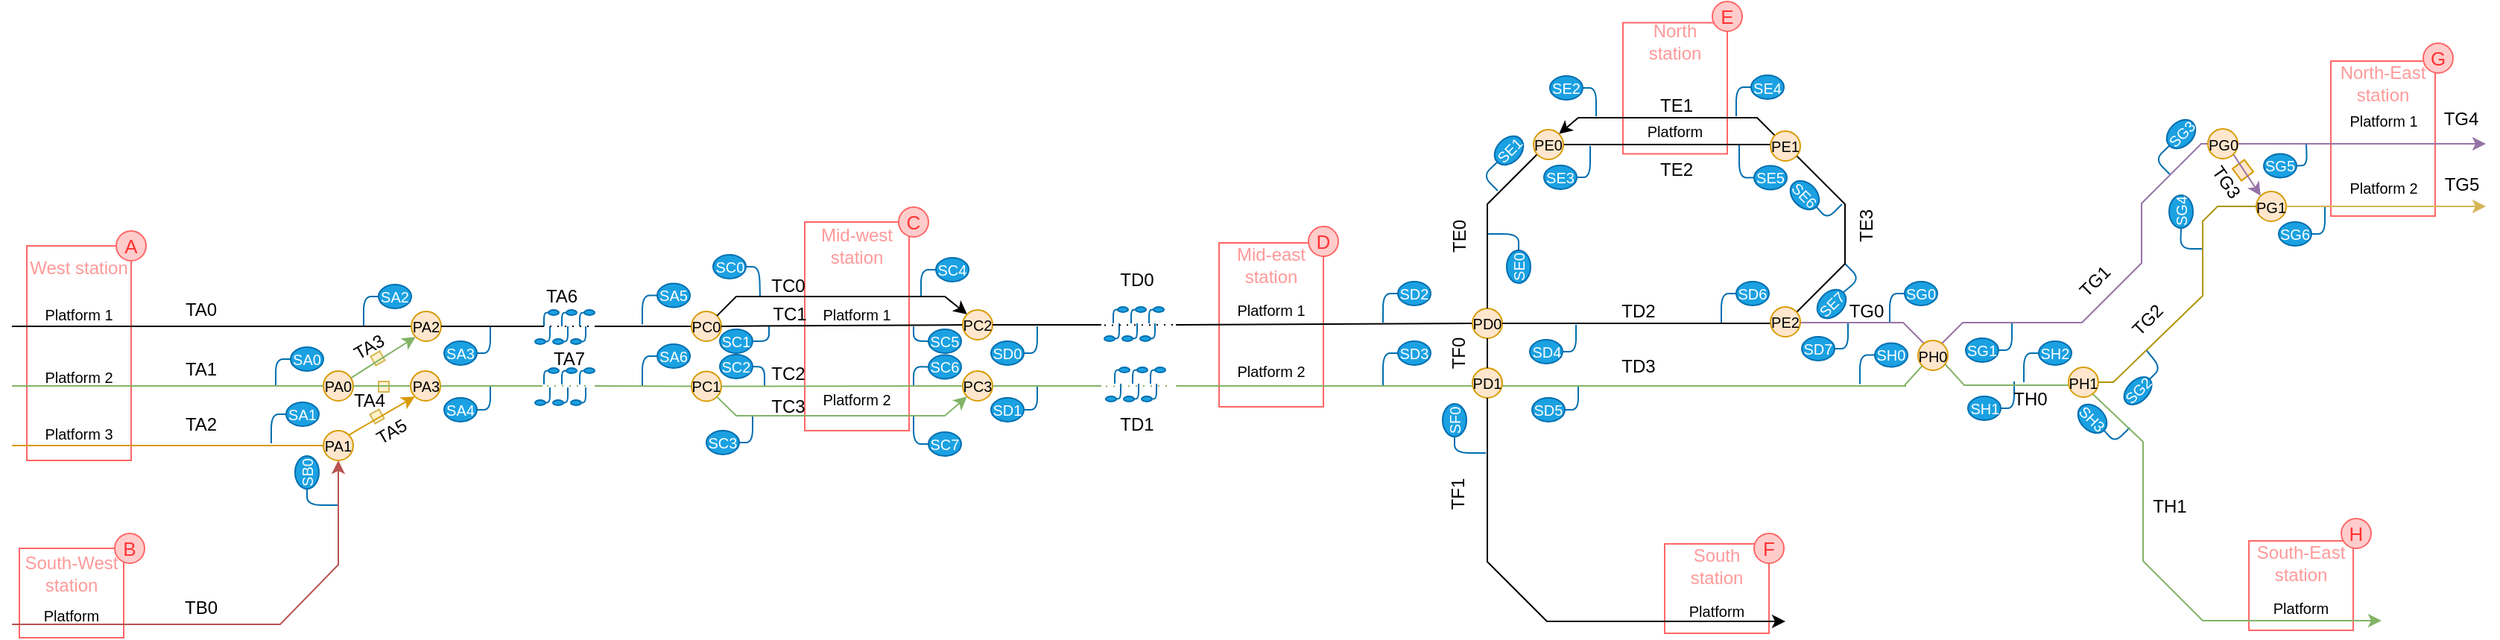<mxfile>
    <diagram id="8q6iTWnjh9-v0iRx-xdA" name="Page-1">
        <mxGraphModel dx="259" dy="219" grid="1" gridSize="10" guides="1" tooltips="1" connect="1" arrows="1" fold="1" page="1" pageScale="1" pageWidth="827" pageHeight="1169" math="0" shadow="0">
            <root>
                <mxCell id="0"/>
                <mxCell id="1" value="Objects" parent="0"/>
                <mxCell id="9" value="&lt;span style=&quot;font-size: 10px&quot;&gt;SA1&lt;/span&gt;" style="ellipse;whiteSpace=wrap;html=1;fillColor=#1ba1e2;fontColor=#ffffff;strokeColor=#006EAF;direction=east;" parent="1" vertex="1">
                    <mxGeometry x="224" y="331" width="22" height="16" as="geometry"/>
                </mxCell>
                <mxCell id="10" value="" style="endArrow=none;html=1;entryX=0;entryY=0.5;entryDx=0;entryDy=0;fillColor=#1ba1e2;strokeColor=#006EAF;exitX=1;exitY=0.75;exitDx=0;exitDy=0;" parent="1" target="9" edge="1">
                    <mxGeometry width="50" height="50" relative="1" as="geometry">
                        <mxPoint x="214" y="358.5" as="sourcePoint"/>
                        <mxPoint x="296" y="337" as="targetPoint"/>
                        <Array as="points">
                            <mxPoint x="214" y="339"/>
                        </Array>
                    </mxGeometry>
                </mxCell>
                <mxCell id="27" value="&lt;span style=&quot;font-size: 10px&quot;&gt;SA3&lt;/span&gt;" style="ellipse;whiteSpace=wrap;html=1;fillColor=#1ba1e2;fontColor=#ffffff;strokeColor=#006EAF;direction=east;" parent="1" vertex="1">
                    <mxGeometry x="330" y="290" width="22" height="16" as="geometry"/>
                </mxCell>
                <mxCell id="28" value="" style="endArrow=none;html=1;entryX=1;entryY=0.5;entryDx=0;entryDy=0;fillColor=#1ba1e2;strokeColor=#006EAF;" parent="1" target="27" edge="1">
                    <mxGeometry width="50" height="50" relative="1" as="geometry">
                        <mxPoint x="361" y="280" as="sourcePoint"/>
                        <mxPoint x="363" y="270" as="targetPoint"/>
                        <Array as="points">
                            <mxPoint x="361" y="298"/>
                        </Array>
                    </mxGeometry>
                </mxCell>
                <mxCell id="31" value="&lt;font style=&quot;font-size: 10px&quot;&gt;SB0&lt;/font&gt;" style="ellipse;whiteSpace=wrap;html=1;fillColor=#1ba1e2;fontColor=#ffffff;strokeColor=#006EAF;direction=east;rotation=-90;" parent="1" vertex="1">
                    <mxGeometry x="227" y="370" width="22" height="16" as="geometry"/>
                </mxCell>
                <mxCell id="34" value="" style="endArrow=none;html=1;exitX=0;exitY=0.5;exitDx=0;exitDy=0;fillColor=#1ba1e2;strokeColor=#006EAF;" parent="1" source="31" edge="1">
                    <mxGeometry width="50" height="50" relative="1" as="geometry">
                        <mxPoint x="229" y="380" as="sourcePoint"/>
                        <mxPoint x="259" y="400" as="targetPoint"/>
                        <Array as="points">
                            <mxPoint x="238" y="400"/>
                        </Array>
                    </mxGeometry>
                </mxCell>
                <mxCell id="44" value="&lt;span style=&quot;font-size: 10px&quot;&gt;SE0&lt;/span&gt;" style="ellipse;whiteSpace=wrap;html=1;fillColor=#1ba1e2;fontColor=#ffffff;strokeColor=#006EAF;direction=east;rotation=-90;" parent="1" vertex="1">
                    <mxGeometry x="1040" y="232" width="22" height="16" as="geometry"/>
                </mxCell>
                <mxCell id="45" value="" style="endArrow=none;html=1;exitX=1;exitY=0.5;exitDx=0;exitDy=0;fillColor=#1ba1e2;strokeColor=#006EAF;" parent="1" source="44" edge="1">
                    <mxGeometry width="50" height="50" relative="1" as="geometry">
                        <mxPoint x="1070" y="288" as="sourcePoint"/>
                        <mxPoint x="1030" y="218" as="targetPoint"/>
                        <Array as="points">
                            <mxPoint x="1051" y="218"/>
                        </Array>
                    </mxGeometry>
                </mxCell>
                <mxCell id="53" value="&lt;font style=&quot;font-size: 10px&quot;&gt;SA0&lt;/font&gt;" style="ellipse;whiteSpace=wrap;html=1;fillColor=#1ba1e2;fontColor=#ffffff;strokeColor=#006EAF;direction=east;" parent="1" vertex="1">
                    <mxGeometry x="227" y="294" width="22" height="16" as="geometry"/>
                </mxCell>
                <mxCell id="54" value="" style="endArrow=none;html=1;entryX=0;entryY=0.5;entryDx=0;entryDy=0;fillColor=#1ba1e2;strokeColor=#006EAF;" parent="1" target="53" edge="1">
                    <mxGeometry width="50" height="50" relative="1" as="geometry">
                        <mxPoint x="217" y="320" as="sourcePoint"/>
                        <mxPoint x="299" y="300" as="targetPoint"/>
                        <Array as="points">
                            <mxPoint x="217" y="302"/>
                        </Array>
                    </mxGeometry>
                </mxCell>
                <mxCell id="55" value="&lt;span style=&quot;font-size: 10px&quot;&gt;SA2&lt;/span&gt;" style="ellipse;whiteSpace=wrap;html=1;fillColor=#1ba1e2;fontColor=#ffffff;strokeColor=#006EAF;direction=east;" parent="1" vertex="1">
                    <mxGeometry x="286" y="252" width="22" height="16" as="geometry"/>
                </mxCell>
                <mxCell id="56" value="" style="endArrow=none;html=1;entryX=0;entryY=0.5;entryDx=0;entryDy=0;fillColor=#1ba1e2;strokeColor=#006EAF;exitX=1;exitY=0.75;exitDx=0;exitDy=0;" parent="1" target="55" edge="1">
                    <mxGeometry width="50" height="50" relative="1" as="geometry">
                        <mxPoint x="276" y="279.5" as="sourcePoint"/>
                        <mxPoint x="358" y="258" as="targetPoint"/>
                        <Array as="points">
                            <mxPoint x="276" y="260"/>
                        </Array>
                    </mxGeometry>
                </mxCell>
                <mxCell id="58" value="&lt;span style=&quot;font-size: 10px&quot;&gt;SA4&lt;/span&gt;" style="ellipse;whiteSpace=wrap;html=1;fillColor=#1ba1e2;fontColor=#ffffff;strokeColor=#006EAF;direction=east;" parent="1" vertex="1">
                    <mxGeometry x="330" y="328" width="22" height="16" as="geometry"/>
                </mxCell>
                <mxCell id="59" value="" style="endArrow=none;html=1;entryX=1;entryY=0.5;entryDx=0;entryDy=0;fillColor=#1ba1e2;strokeColor=#006EAF;" parent="1" target="58" edge="1">
                    <mxGeometry width="50" height="50" relative="1" as="geometry">
                        <mxPoint x="361" y="320" as="sourcePoint"/>
                        <mxPoint x="363" y="308" as="targetPoint"/>
                        <Array as="points">
                            <mxPoint x="361" y="336"/>
                        </Array>
                    </mxGeometry>
                </mxCell>
                <mxCell id="60" value="&lt;span style=&quot;font-size: 10px&quot;&gt;SD2&lt;/span&gt;" style="ellipse;whiteSpace=wrap;html=1;fillColor=#1ba1e2;fontColor=#ffffff;strokeColor=#006EAF;direction=east;" parent="1" vertex="1">
                    <mxGeometry x="970" y="250" width="22" height="16" as="geometry"/>
                </mxCell>
                <mxCell id="61" value="" style="endArrow=none;html=1;entryX=0;entryY=0.5;entryDx=0;entryDy=0;fillColor=#1ba1e2;strokeColor=#006EAF;exitX=1;exitY=0.75;exitDx=0;exitDy=0;" parent="1" target="60" edge="1">
                    <mxGeometry width="50" height="50" relative="1" as="geometry">
                        <mxPoint x="960" y="277.5" as="sourcePoint"/>
                        <mxPoint x="1042" y="256" as="targetPoint"/>
                        <Array as="points">
                            <mxPoint x="960" y="258"/>
                        </Array>
                    </mxGeometry>
                </mxCell>
                <mxCell id="62" value="&lt;span style=&quot;font-size: 10px&quot;&gt;SD3&lt;/span&gt;" style="ellipse;whiteSpace=wrap;html=1;fillColor=#1ba1e2;fontColor=#ffffff;strokeColor=#006EAF;direction=east;" parent="1" vertex="1">
                    <mxGeometry x="970" y="290" width="22" height="16" as="geometry"/>
                </mxCell>
                <mxCell id="63" value="" style="endArrow=none;html=1;entryX=0;entryY=0.5;entryDx=0;entryDy=0;fillColor=#1ba1e2;strokeColor=#006EAF;" parent="1" target="62" edge="1">
                    <mxGeometry width="50" height="50" relative="1" as="geometry">
                        <mxPoint x="960" y="320" as="sourcePoint"/>
                        <mxPoint x="1042" y="296" as="targetPoint"/>
                        <Array as="points">
                            <mxPoint x="960" y="298"/>
                        </Array>
                    </mxGeometry>
                </mxCell>
                <mxCell id="64" value="&lt;span style=&quot;font-size: 10px&quot;&gt;SD6&lt;/span&gt;" style="ellipse;whiteSpace=wrap;html=1;fillColor=#1ba1e2;fontColor=#ffffff;strokeColor=#006EAF;direction=east;" parent="1" vertex="1">
                    <mxGeometry x="1197" y="250" width="22" height="16" as="geometry"/>
                </mxCell>
                <mxCell id="65" value="" style="endArrow=none;html=1;entryX=0;entryY=0.5;entryDx=0;entryDy=0;fillColor=#1ba1e2;strokeColor=#006EAF;exitX=1;exitY=0.75;exitDx=0;exitDy=0;" parent="1" target="64" edge="1">
                    <mxGeometry width="50" height="50" relative="1" as="geometry">
                        <mxPoint x="1187" y="277.5" as="sourcePoint"/>
                        <mxPoint x="1269" y="256" as="targetPoint"/>
                        <Array as="points">
                            <mxPoint x="1187" y="258"/>
                        </Array>
                    </mxGeometry>
                </mxCell>
                <mxCell id="66" value="&lt;span style=&quot;font-size: 10px&quot;&gt;SH0&lt;/span&gt;" style="ellipse;whiteSpace=wrap;html=1;fillColor=#1ba1e2;fontColor=#ffffff;strokeColor=#006EAF;direction=east;" parent="1" vertex="1">
                    <mxGeometry x="1290" y="291.25" width="22" height="16" as="geometry"/>
                </mxCell>
                <mxCell id="67" value="" style="endArrow=none;html=1;entryX=0;entryY=0.5;entryDx=0;entryDy=0;fillColor=#1ba1e2;strokeColor=#006EAF;exitX=1;exitY=0.75;exitDx=0;exitDy=0;" parent="1" target="66" edge="1">
                    <mxGeometry width="50" height="50" relative="1" as="geometry">
                        <mxPoint x="1280" y="318.75" as="sourcePoint"/>
                        <mxPoint x="1362" y="297.25" as="targetPoint"/>
                        <Array as="points">
                            <mxPoint x="1280" y="299.25"/>
                        </Array>
                    </mxGeometry>
                </mxCell>
                <mxCell id="68" value="&lt;span style=&quot;font-size: 10px&quot;&gt;SG0&lt;/span&gt;" style="ellipse;whiteSpace=wrap;html=1;fillColor=#1ba1e2;fontColor=#ffffff;strokeColor=#006EAF;direction=east;" parent="1" vertex="1">
                    <mxGeometry x="1310" y="250" width="22" height="16" as="geometry"/>
                </mxCell>
                <mxCell id="69" value="" style="endArrow=none;html=1;entryX=0;entryY=0.5;entryDx=0;entryDy=0;fillColor=#1ba1e2;strokeColor=#006EAF;exitX=1;exitY=0.75;exitDx=0;exitDy=0;" parent="1" target="68" edge="1">
                    <mxGeometry width="50" height="50" relative="1" as="geometry">
                        <mxPoint x="1300" y="277.5" as="sourcePoint"/>
                        <mxPoint x="1382" y="256" as="targetPoint"/>
                        <Array as="points">
                            <mxPoint x="1300" y="258"/>
                        </Array>
                    </mxGeometry>
                </mxCell>
                <mxCell id="71" value="&lt;span style=&quot;font-size: 10px&quot;&gt;SD5&lt;/span&gt;" style="ellipse;whiteSpace=wrap;html=1;fillColor=#1ba1e2;fontColor=#ffffff;strokeColor=#006EAF;direction=east;" parent="1" vertex="1">
                    <mxGeometry x="1060" y="328" width="22" height="16" as="geometry"/>
                </mxCell>
                <mxCell id="72" value="" style="endArrow=none;html=1;entryX=1;entryY=0.5;entryDx=0;entryDy=0;fillColor=#1ba1e2;strokeColor=#006EAF;" parent="1" target="71" edge="1">
                    <mxGeometry width="50" height="50" relative="1" as="geometry">
                        <mxPoint x="1091" y="320" as="sourcePoint"/>
                        <mxPoint x="1093" y="308" as="targetPoint"/>
                        <Array as="points">
                            <mxPoint x="1091" y="336"/>
                        </Array>
                    </mxGeometry>
                </mxCell>
                <mxCell id="73" value="&lt;span style=&quot;font-size: 10px&quot;&gt;SD4&lt;/span&gt;" style="ellipse;whiteSpace=wrap;html=1;fillColor=#1ba1e2;fontColor=#ffffff;strokeColor=#006EAF;direction=east;" parent="1" vertex="1">
                    <mxGeometry x="1058.5" y="289" width="22" height="16" as="geometry"/>
                </mxCell>
                <mxCell id="74" value="" style="endArrow=none;html=1;entryX=1;entryY=0.5;entryDx=0;entryDy=0;fillColor=#1ba1e2;strokeColor=#006EAF;" parent="1" target="73" edge="1">
                    <mxGeometry width="50" height="50" relative="1" as="geometry">
                        <mxPoint x="1089.5" y="279" as="sourcePoint"/>
                        <mxPoint x="1091.5" y="269" as="targetPoint"/>
                        <Array as="points">
                            <mxPoint x="1089.5" y="297"/>
                        </Array>
                    </mxGeometry>
                </mxCell>
                <mxCell id="75" value="&lt;span style=&quot;font-size: 10px&quot;&gt;SH1&lt;/span&gt;" style="ellipse;whiteSpace=wrap;html=1;fillColor=#1ba1e2;fontColor=#ffffff;strokeColor=#006EAF;direction=east;" parent="1" vertex="1">
                    <mxGeometry x="1352.5" y="327" width="22" height="16" as="geometry"/>
                </mxCell>
                <mxCell id="76" value="" style="endArrow=none;html=1;entryX=1;entryY=0.5;entryDx=0;entryDy=0;fillColor=#1ba1e2;strokeColor=#006EAF;" parent="1" target="75" edge="1">
                    <mxGeometry width="50" height="50" relative="1" as="geometry">
                        <mxPoint x="1383.5" y="317" as="sourcePoint"/>
                        <mxPoint x="1385.5" y="307" as="targetPoint"/>
                        <Array as="points">
                            <mxPoint x="1383.5" y="335"/>
                        </Array>
                    </mxGeometry>
                </mxCell>
                <mxCell id="77" value="&lt;span style=&quot;font-size: 10px&quot;&gt;SG1&lt;/span&gt;" style="ellipse;whiteSpace=wrap;html=1;fillColor=#1ba1e2;fontColor=#ffffff;strokeColor=#006EAF;direction=east;" parent="1" vertex="1">
                    <mxGeometry x="1351" y="288" width="22" height="16" as="geometry"/>
                </mxCell>
                <mxCell id="78" value="" style="endArrow=none;html=1;entryX=1;entryY=0.5;entryDx=0;entryDy=0;fillColor=#1ba1e2;strokeColor=#006EAF;" parent="1" target="77" edge="1">
                    <mxGeometry width="50" height="50" relative="1" as="geometry">
                        <mxPoint x="1382.0" y="278" as="sourcePoint"/>
                        <mxPoint x="1384" y="268" as="targetPoint"/>
                        <Array as="points">
                            <mxPoint x="1382" y="296"/>
                        </Array>
                    </mxGeometry>
                </mxCell>
                <mxCell id="79" value="&lt;span style=&quot;font-size: 10px&quot;&gt;SD7&lt;br&gt;&lt;/span&gt;" style="ellipse;whiteSpace=wrap;html=1;fillColor=#1ba1e2;fontColor=#ffffff;strokeColor=#006EAF;direction=east;" parent="1" vertex="1">
                    <mxGeometry x="1241" y="287" width="22" height="16" as="geometry"/>
                </mxCell>
                <mxCell id="80" value="" style="endArrow=none;html=1;entryX=1;entryY=0.5;entryDx=0;entryDy=0;fillColor=#1ba1e2;strokeColor=#006EAF;" parent="1" target="79" edge="1">
                    <mxGeometry width="50" height="50" relative="1" as="geometry">
                        <mxPoint x="1272.0" y="277" as="sourcePoint"/>
                        <mxPoint x="1274" y="267" as="targetPoint"/>
                        <Array as="points">
                            <mxPoint x="1272" y="295"/>
                        </Array>
                    </mxGeometry>
                </mxCell>
                <mxCell id="81" value="&lt;span style=&quot;font-size: 10px&quot;&gt;SF0&lt;/span&gt;" style="ellipse;whiteSpace=wrap;html=1;fillColor=#1ba1e2;fontColor=#ffffff;strokeColor=#006EAF;direction=east;rotation=-90;" parent="1" vertex="1">
                    <mxGeometry x="997" y="335" width="22" height="16" as="geometry"/>
                </mxCell>
                <mxCell id="82" value="" style="endArrow=none;html=1;exitX=0;exitY=0.5;exitDx=0;exitDy=0;fillColor=#1ba1e2;strokeColor=#006EAF;" parent="1" source="81" edge="1">
                    <mxGeometry width="50" height="50" relative="1" as="geometry">
                        <mxPoint x="999" y="345" as="sourcePoint"/>
                        <mxPoint x="1029" y="365.0" as="targetPoint"/>
                        <Array as="points">
                            <mxPoint x="1008" y="365"/>
                        </Array>
                    </mxGeometry>
                </mxCell>
                <mxCell id="83" value="&lt;span style=&quot;font-size: 10px&quot;&gt;SE7&lt;/span&gt;" style="ellipse;whiteSpace=wrap;html=1;fillColor=#1ba1e2;fontColor=#ffffff;strokeColor=#006EAF;direction=east;rotation=-45;" parent="1" vertex="1">
                    <mxGeometry x="1250" y="257" width="22" height="16" as="geometry"/>
                </mxCell>
                <mxCell id="84" value="" style="endArrow=none;html=1;exitX=1;exitY=0.5;exitDx=0;exitDy=0;fillColor=#1ba1e2;strokeColor=#006EAF;" parent="1" source="83" edge="1">
                    <mxGeometry width="50" height="50" relative="1" as="geometry">
                        <mxPoint x="1260" y="298" as="sourcePoint"/>
                        <mxPoint x="1270" y="238" as="targetPoint"/>
                        <Array as="points">
                            <mxPoint x="1280" y="248"/>
                        </Array>
                    </mxGeometry>
                </mxCell>
                <mxCell id="89" value="" style="rounded=0;whiteSpace=wrap;html=1;labelBackgroundColor=none;fontColor=#FFFFFF;strokeColor=#FF6666;fillColor=none;align=left;" parent="1" vertex="1">
                    <mxGeometry x="50" y="226" width="70" height="144" as="geometry"/>
                </mxCell>
                <mxCell id="90" value="West station" style="text;html=1;strokeColor=none;fillColor=none;align=center;verticalAlign=middle;whiteSpace=wrap;rounded=0;labelBackgroundColor=none;fontColor=#FF9999;" parent="1" vertex="1">
                    <mxGeometry x="50" y="226" width="70" height="30" as="geometry"/>
                </mxCell>
                <mxCell id="92" value="&lt;span style=&quot;font-size: 10px&quot;&gt;Platform 1&lt;/span&gt;" style="text;html=1;strokeColor=none;fillColor=none;align=center;verticalAlign=middle;whiteSpace=wrap;rounded=0;labelBackgroundColor=none;fontColor=default;" parent="1" vertex="1">
                    <mxGeometry x="55" y="257" width="60" height="30" as="geometry"/>
                </mxCell>
                <mxCell id="93" value="&lt;span style=&quot;font-size: 10px&quot;&gt;Platform 2&lt;/span&gt;" style="text;html=1;strokeColor=none;fillColor=none;align=center;verticalAlign=middle;whiteSpace=wrap;rounded=0;labelBackgroundColor=none;fontColor=default;" parent="1" vertex="1">
                    <mxGeometry x="55" y="299" width="60" height="30" as="geometry"/>
                </mxCell>
                <mxCell id="94" value="&lt;span style=&quot;font-size: 10px&quot;&gt;Platform 3&lt;/span&gt;" style="text;html=1;strokeColor=none;fillColor=none;align=center;verticalAlign=middle;whiteSpace=wrap;rounded=0;labelBackgroundColor=none;fontColor=default;" parent="1" vertex="1">
                    <mxGeometry x="55" y="337" width="60" height="30" as="geometry"/>
                </mxCell>
                <mxCell id="95" value="" style="rounded=0;whiteSpace=wrap;html=1;labelBackgroundColor=none;fontColor=#FFFFFF;strokeColor=#FF6666;fillColor=none;align=left;" parent="1" vertex="1">
                    <mxGeometry x="45" y="429" width="70" height="60" as="geometry"/>
                </mxCell>
                <mxCell id="96" value="South-West station" style="text;html=1;strokeColor=none;fillColor=none;align=center;verticalAlign=middle;whiteSpace=wrap;rounded=0;labelBackgroundColor=none;fontColor=#FF9999;" parent="1" vertex="1">
                    <mxGeometry x="45" y="431" width="70" height="30" as="geometry"/>
                </mxCell>
                <mxCell id="97" value="&lt;span style=&quot;font-size: 10px&quot;&gt;Platform&lt;br&gt;&lt;/span&gt;" style="text;html=1;strokeColor=none;fillColor=none;align=center;verticalAlign=middle;whiteSpace=wrap;rounded=0;labelBackgroundColor=none;fontColor=default;" parent="1" vertex="1">
                    <mxGeometry x="50" y="459" width="60" height="30" as="geometry"/>
                </mxCell>
                <mxCell id="98" value="" style="rounded=0;whiteSpace=wrap;html=1;labelBackgroundColor=none;fontColor=#FFFFFF;strokeColor=#FF6666;fillColor=none;align=left;" parent="1" vertex="1">
                    <mxGeometry x="1149" y="426" width="70" height="60" as="geometry"/>
                </mxCell>
                <mxCell id="99" value="South station" style="text;html=1;strokeColor=none;fillColor=none;align=center;verticalAlign=middle;whiteSpace=wrap;rounded=0;labelBackgroundColor=none;fontColor=#FF9999;" parent="1" vertex="1">
                    <mxGeometry x="1149" y="426" width="70" height="30" as="geometry"/>
                </mxCell>
                <mxCell id="100" value="&lt;span style=&quot;font-size: 10px&quot;&gt;Platform&lt;br&gt;&lt;/span&gt;" style="text;html=1;strokeColor=none;fillColor=none;align=center;verticalAlign=middle;whiteSpace=wrap;rounded=0;labelBackgroundColor=none;fontColor=default;" parent="1" vertex="1">
                    <mxGeometry x="1154" y="456" width="60" height="30" as="geometry"/>
                </mxCell>
                <mxCell id="101" value="" style="rounded=0;whiteSpace=wrap;html=1;labelBackgroundColor=none;fontColor=#FFFFFF;strokeColor=#FF6666;fillColor=none;align=left;" parent="1" vertex="1">
                    <mxGeometry x="1541" y="424" width="70" height="60" as="geometry"/>
                </mxCell>
                <mxCell id="102" value="South-East station" style="text;html=1;strokeColor=none;fillColor=none;align=center;verticalAlign=middle;whiteSpace=wrap;rounded=0;labelBackgroundColor=none;fontColor=#FF9999;" parent="1" vertex="1">
                    <mxGeometry x="1541" y="424" width="70" height="30" as="geometry"/>
                </mxCell>
                <mxCell id="103" value="&lt;span style=&quot;font-size: 10px&quot;&gt;Platform&lt;br&gt;&lt;/span&gt;" style="text;html=1;strokeColor=none;fillColor=none;align=center;verticalAlign=middle;whiteSpace=wrap;rounded=0;labelBackgroundColor=none;fontColor=default;" parent="1" vertex="1">
                    <mxGeometry x="1546" y="454" width="60" height="30" as="geometry"/>
                </mxCell>
                <mxCell id="104" value="" style="rounded=0;whiteSpace=wrap;html=1;labelBackgroundColor=none;fontColor=#FFFFFF;strokeColor=#FF6666;fillColor=none;align=left;" parent="1" vertex="1">
                    <mxGeometry x="1596" y="102" width="70" height="104" as="geometry"/>
                </mxCell>
                <mxCell id="105" value="North-East station" style="text;html=1;strokeColor=none;fillColor=none;align=center;verticalAlign=middle;whiteSpace=wrap;rounded=0;labelBackgroundColor=none;fontColor=#FF9999;" parent="1" vertex="1">
                    <mxGeometry x="1596" y="102" width="70" height="30" as="geometry"/>
                </mxCell>
                <mxCell id="106" value="&lt;span style=&quot;font-size: 10px&quot;&gt;Platform 1&lt;br&gt;&lt;/span&gt;" style="text;html=1;strokeColor=none;fillColor=none;align=center;verticalAlign=middle;whiteSpace=wrap;rounded=0;labelBackgroundColor=none;fontColor=default;" parent="1" vertex="1">
                    <mxGeometry x="1607" y="133" width="49" height="18" as="geometry"/>
                </mxCell>
                <mxCell id="107" value="" style="rounded=0;whiteSpace=wrap;html=1;labelBackgroundColor=none;fontColor=#FFFFFF;strokeColor=#FF6666;fillColor=none;align=left;" parent="1" vertex="1">
                    <mxGeometry x="1121" y="76.25" width="70" height="88" as="geometry"/>
                </mxCell>
                <mxCell id="108" value="North station" style="text;html=1;strokeColor=none;fillColor=none;align=center;verticalAlign=middle;whiteSpace=wrap;rounded=0;labelBackgroundColor=none;fontColor=#FF9999;" parent="1" vertex="1">
                    <mxGeometry x="1121" y="74" width="70" height="30" as="geometry"/>
                </mxCell>
                <mxCell id="109" value="&lt;span style=&quot;font-size: 10px&quot;&gt;Platform&lt;br&gt;&lt;/span&gt;" style="text;html=1;strokeColor=none;fillColor=none;align=center;verticalAlign=middle;whiteSpace=wrap;rounded=0;labelBackgroundColor=none;fontColor=default;" parent="1" vertex="1">
                    <mxGeometry x="1126" y="134.25" width="60" height="30" as="geometry"/>
                </mxCell>
                <mxCell id="110" value="" style="rounded=0;whiteSpace=wrap;html=1;labelBackgroundColor=none;fontColor=#FFFFFF;strokeColor=#FF6666;fillColor=none;align=left;" parent="1" vertex="1">
                    <mxGeometry x="850" y="224" width="70" height="110" as="geometry"/>
                </mxCell>
                <mxCell id="111" value="Mid-east station" style="text;html=1;strokeColor=none;fillColor=none;align=center;verticalAlign=middle;whiteSpace=wrap;rounded=0;labelBackgroundColor=none;fontColor=#FF9999;" parent="1" vertex="1">
                    <mxGeometry x="850" y="224" width="70" height="30" as="geometry"/>
                </mxCell>
                <mxCell id="112" value="&lt;span style=&quot;font-size: 10px&quot;&gt;Platform 1&lt;br&gt;&lt;/span&gt;" style="text;html=1;strokeColor=none;fillColor=none;align=center;verticalAlign=middle;whiteSpace=wrap;rounded=0;labelBackgroundColor=none;fontColor=default;" parent="1" vertex="1">
                    <mxGeometry x="855" y="254" width="60" height="30" as="geometry"/>
                </mxCell>
                <mxCell id="113" value="&lt;span style=&quot;font-size: 10px&quot;&gt;Platform 2&lt;br&gt;&lt;/span&gt;" style="text;html=1;strokeColor=none;fillColor=none;align=center;verticalAlign=middle;whiteSpace=wrap;rounded=0;labelBackgroundColor=none;fontColor=default;" parent="1" vertex="1">
                    <mxGeometry x="855" y="295" width="60" height="30" as="geometry"/>
                </mxCell>
                <mxCell id="114" value="" style="rounded=0;whiteSpace=wrap;html=1;labelBackgroundColor=none;fontColor=#FFFFFF;strokeColor=#FF6666;fillColor=none;align=left;" parent="1" vertex="1">
                    <mxGeometry x="572" y="210" width="70" height="140" as="geometry"/>
                </mxCell>
                <mxCell id="115" value="Mid-west station" style="text;html=1;strokeColor=none;fillColor=none;align=center;verticalAlign=middle;whiteSpace=wrap;rounded=0;labelBackgroundColor=none;fontColor=#FF9999;" parent="1" vertex="1">
                    <mxGeometry x="572" y="211" width="70" height="30" as="geometry"/>
                </mxCell>
                <mxCell id="116" value="&lt;span style=&quot;font-size: 10px&quot;&gt;Platform 1&lt;br&gt;&lt;/span&gt;" style="text;html=1;strokeColor=none;fillColor=none;align=center;verticalAlign=middle;whiteSpace=wrap;rounded=0;labelBackgroundColor=none;fontColor=default;" parent="1" vertex="1">
                    <mxGeometry x="577" y="257" width="60" height="30" as="geometry"/>
                </mxCell>
                <mxCell id="117" value="&lt;span style=&quot;font-size: 10px&quot;&gt;Platform 2&lt;br&gt;&lt;/span&gt;" style="text;html=1;strokeColor=none;fillColor=none;align=center;verticalAlign=middle;whiteSpace=wrap;rounded=0;labelBackgroundColor=none;fontColor=default;" parent="1" vertex="1">
                    <mxGeometry x="577" y="314" width="60" height="30" as="geometry"/>
                </mxCell>
                <mxCell id="140" value="&lt;span style=&quot;font-size: 10px&quot;&gt;Platform 2&lt;br&gt;&lt;/span&gt;" style="text;html=1;strokeColor=none;fillColor=none;align=center;verticalAlign=middle;whiteSpace=wrap;rounded=0;labelBackgroundColor=none;fontColor=default;" parent="1" vertex="1">
                    <mxGeometry x="1606.5" y="180.25" width="49" height="14" as="geometry"/>
                </mxCell>
                <mxCell id="154" value="&lt;span style=&quot;font-size: 10px&quot;&gt;SA5&lt;/span&gt;" style="ellipse;whiteSpace=wrap;html=1;fillColor=#1ba1e2;fontColor=#ffffff;strokeColor=#006EAF;direction=east;" parent="1" vertex="1">
                    <mxGeometry x="473" y="251.25" width="22" height="16" as="geometry"/>
                </mxCell>
                <mxCell id="155" value="" style="endArrow=none;html=1;entryX=0;entryY=0.5;entryDx=0;entryDy=0;fillColor=#1ba1e2;strokeColor=#006EAF;exitX=1;exitY=0.75;exitDx=0;exitDy=0;" parent="1" target="154" edge="1">
                    <mxGeometry width="50" height="50" relative="1" as="geometry">
                        <mxPoint x="463" y="278.75" as="sourcePoint"/>
                        <mxPoint x="545" y="257.25" as="targetPoint"/>
                        <Array as="points">
                            <mxPoint x="463" y="259.25"/>
                        </Array>
                    </mxGeometry>
                </mxCell>
                <mxCell id="156" value="&lt;span style=&quot;font-size: 10px&quot;&gt;SA6&lt;/span&gt;" style="ellipse;whiteSpace=wrap;html=1;fillColor=#1ba1e2;fontColor=#ffffff;strokeColor=#006EAF;direction=east;" parent="1" vertex="1">
                    <mxGeometry x="473" y="292" width="22" height="16" as="geometry"/>
                </mxCell>
                <mxCell id="157" value="" style="endArrow=none;html=1;entryX=0;entryY=0.5;entryDx=0;entryDy=0;fillColor=#1ba1e2;strokeColor=#006EAF;" parent="1" target="156" edge="1">
                    <mxGeometry width="50" height="50" relative="1" as="geometry">
                        <mxPoint x="463" y="320" as="sourcePoint"/>
                        <mxPoint x="545" y="295" as="targetPoint"/>
                        <Array as="points">
                            <mxPoint x="463" y="300"/>
                        </Array>
                    </mxGeometry>
                </mxCell>
                <mxCell id="158" value="&lt;span style=&quot;font-size: 10px&quot;&gt;SE1&lt;/span&gt;" style="ellipse;whiteSpace=wrap;html=1;fillColor=#1ba1e2;fontColor=#ffffff;strokeColor=#006EAF;direction=east;rotation=-45;" parent="1" vertex="1">
                    <mxGeometry x="1033.5" y="154" width="22" height="16" as="geometry"/>
                </mxCell>
                <mxCell id="159" value="" style="endArrow=none;html=1;entryX=0;entryY=0.5;entryDx=0;entryDy=0;fillColor=#1ba1e2;strokeColor=#006EAF;" parent="1" target="158" edge="1">
                    <mxGeometry width="50" height="50" relative="1" as="geometry">
                        <mxPoint x="1037" y="189" as="sourcePoint"/>
                        <mxPoint x="1132.5" y="148.5" as="targetPoint"/>
                        <Array as="points">
                            <mxPoint x="1027" y="179"/>
                        </Array>
                    </mxGeometry>
                </mxCell>
                <mxCell id="162" value="&lt;span style=&quot;font-size: 10px&quot;&gt;SE6&lt;/span&gt;" style="ellipse;whiteSpace=wrap;html=1;fillColor=#1ba1e2;fontColor=#ffffff;strokeColor=#006EAF;direction=east;rotation=45;" parent="1" vertex="1">
                    <mxGeometry x="1232" y="184" width="22" height="16" as="geometry"/>
                </mxCell>
                <mxCell id="163" value="" style="endArrow=none;html=1;fillColor=#1ba1e2;strokeColor=#006EAF;entryX=1;entryY=0.5;entryDx=0;entryDy=0;" parent="1" target="162" edge="1">
                    <mxGeometry width="50" height="50" relative="1" as="geometry">
                        <mxPoint x="1268" y="198" as="sourcePoint"/>
                        <mxPoint x="1261" y="188" as="targetPoint"/>
                        <Array as="points">
                            <mxPoint x="1258" y="208"/>
                        </Array>
                    </mxGeometry>
                </mxCell>
                <mxCell id="164" value="&lt;span style=&quot;font-size: 10px&quot;&gt;SH2&lt;/span&gt;" style="ellipse;whiteSpace=wrap;html=1;fillColor=#1ba1e2;fontColor=#ffffff;strokeColor=#006EAF;direction=east;" parent="1" vertex="1">
                    <mxGeometry x="1400" y="290" width="22" height="16" as="geometry"/>
                </mxCell>
                <mxCell id="165" value="" style="endArrow=none;html=1;entryX=0;entryY=0.5;entryDx=0;entryDy=0;fillColor=#1ba1e2;strokeColor=#006EAF;exitX=1;exitY=0.75;exitDx=0;exitDy=0;" parent="1" target="164" edge="1">
                    <mxGeometry width="50" height="50" relative="1" as="geometry">
                        <mxPoint x="1390" y="317.5" as="sourcePoint"/>
                        <mxPoint x="1472" y="296" as="targetPoint"/>
                        <Array as="points">
                            <mxPoint x="1390" y="298"/>
                        </Array>
                    </mxGeometry>
                </mxCell>
                <mxCell id="166" value="&lt;span style=&quot;font-size: 10px&quot;&gt;SG6&lt;/span&gt;" style="ellipse;whiteSpace=wrap;html=1;fillColor=#1ba1e2;fontColor=#ffffff;strokeColor=#006EAF;direction=east;" parent="1" vertex="1">
                    <mxGeometry x="1561" y="210" width="22" height="16" as="geometry"/>
                </mxCell>
                <mxCell id="167" value="" style="endArrow=none;html=1;entryX=1;entryY=0.5;entryDx=0;entryDy=0;fillColor=#1ba1e2;strokeColor=#006EAF;" parent="1" target="166" edge="1">
                    <mxGeometry width="50" height="50" relative="1" as="geometry">
                        <mxPoint x="1592.0" y="200" as="sourcePoint"/>
                        <mxPoint x="1594" y="190" as="targetPoint"/>
                        <Array as="points">
                            <mxPoint x="1592" y="218"/>
                        </Array>
                    </mxGeometry>
                </mxCell>
                <mxCell id="168" value="&lt;span style=&quot;font-size: 10px&quot;&gt;SG5&lt;/span&gt;" style="ellipse;whiteSpace=wrap;html=1;fillColor=#1ba1e2;fontColor=#ffffff;strokeColor=#006EAF;direction=east;" parent="1" vertex="1">
                    <mxGeometry x="1551" y="164.25" width="22" height="16" as="geometry"/>
                </mxCell>
                <mxCell id="169" value="" style="endArrow=none;html=1;entryX=1;entryY=0.5;entryDx=0;entryDy=0;fillColor=#1ba1e2;strokeColor=#006EAF;" parent="1" target="168" edge="1">
                    <mxGeometry width="50" height="50" relative="1" as="geometry">
                        <mxPoint x="1579.5" y="158" as="sourcePoint"/>
                        <mxPoint x="1581.5" y="110" as="targetPoint"/>
                        <Array as="points">
                            <mxPoint x="1580" y="172"/>
                        </Array>
                    </mxGeometry>
                </mxCell>
                <mxCell id="170" value="&lt;span style=&quot;font-size: 10px&quot;&gt;SG3&lt;/span&gt;" style="ellipse;whiteSpace=wrap;html=1;fillColor=#1ba1e2;fontColor=#ffffff;strokeColor=#006EAF;direction=east;rotation=-45;" parent="1" vertex="1">
                    <mxGeometry x="1484.5" y="143" width="22" height="16" as="geometry"/>
                </mxCell>
                <mxCell id="171" value="" style="endArrow=none;html=1;entryX=0;entryY=0.5;entryDx=0;entryDy=0;fillColor=#1ba1e2;strokeColor=#006EAF;" parent="1" target="170" edge="1">
                    <mxGeometry width="50" height="50" relative="1" as="geometry">
                        <mxPoint x="1488" y="178" as="sourcePoint"/>
                        <mxPoint x="1583.5" y="137.5" as="targetPoint"/>
                        <Array as="points">
                            <mxPoint x="1478" y="168"/>
                        </Array>
                    </mxGeometry>
                </mxCell>
                <mxCell id="173" value="" style="endArrow=none;html=1;fillColor=#1ba1e2;strokeColor=#006EAF;exitX=0;exitY=0.5;exitDx=0;exitDy=0;" parent="1" source="250" edge="1">
                    <mxGeometry width="50" height="50" relative="1" as="geometry">
                        <mxPoint x="1497.5" y="215.5" as="sourcePoint"/>
                        <mxPoint x="1510" y="228" as="targetPoint"/>
                        <Array as="points">
                            <mxPoint x="1495" y="228"/>
                        </Array>
                    </mxGeometry>
                </mxCell>
                <mxCell id="176" value="&lt;span style=&quot;font-size: 10px&quot;&gt;SH3&lt;/span&gt;" style="ellipse;whiteSpace=wrap;html=1;fillColor=#1ba1e2;fontColor=#ffffff;strokeColor=#006EAF;direction=east;rotation=45;" parent="1" vertex="1">
                    <mxGeometry x="1425" y="334" width="22" height="16" as="geometry"/>
                </mxCell>
                <mxCell id="177" value="" style="endArrow=none;html=1;fillColor=#1ba1e2;strokeColor=#006EAF;entryX=1;entryY=0.5;entryDx=0;entryDy=0;" parent="1" target="176" edge="1">
                    <mxGeometry width="50" height="50" relative="1" as="geometry">
                        <mxPoint x="1461" y="348" as="sourcePoint"/>
                        <mxPoint x="1454" y="338" as="targetPoint"/>
                        <Array as="points">
                            <mxPoint x="1451" y="358"/>
                        </Array>
                    </mxGeometry>
                </mxCell>
                <mxCell id="178" value="&lt;span style=&quot;font-size: 10px&quot;&gt;SD1&lt;/span&gt;" style="ellipse;whiteSpace=wrap;html=1;fillColor=#1ba1e2;fontColor=#ffffff;strokeColor=#006EAF;direction=east;" parent="1" vertex="1">
                    <mxGeometry x="697" y="328" width="22" height="16" as="geometry"/>
                </mxCell>
                <mxCell id="179" value="" style="endArrow=none;html=1;entryX=1;entryY=0.5;entryDx=0;entryDy=0;fillColor=#1ba1e2;strokeColor=#006EAF;" parent="1" target="178" edge="1">
                    <mxGeometry width="50" height="50" relative="1" as="geometry">
                        <mxPoint x="728" y="320" as="sourcePoint"/>
                        <mxPoint x="730" y="308" as="targetPoint"/>
                        <Array as="points">
                            <mxPoint x="728" y="336"/>
                        </Array>
                    </mxGeometry>
                </mxCell>
                <mxCell id="180" value="&lt;span style=&quot;font-size: 10px&quot;&gt;SD0&lt;/span&gt;" style="ellipse;whiteSpace=wrap;html=1;fillColor=#1ba1e2;fontColor=#ffffff;strokeColor=#006EAF;direction=east;" parent="1" vertex="1">
                    <mxGeometry x="697" y="290" width="22" height="16" as="geometry"/>
                </mxCell>
                <mxCell id="181" value="" style="endArrow=none;html=1;entryX=1;entryY=0.5;entryDx=0;entryDy=0;fillColor=#1ba1e2;strokeColor=#006EAF;" parent="1" target="180" edge="1">
                    <mxGeometry width="50" height="50" relative="1" as="geometry">
                        <mxPoint x="728" y="280" as="sourcePoint"/>
                        <mxPoint x="730" y="270" as="targetPoint"/>
                        <Array as="points">
                            <mxPoint x="728" y="298"/>
                        </Array>
                    </mxGeometry>
                </mxCell>
                <mxCell id="186" value="&lt;span style=&quot;font-size: 10px&quot;&gt;SC7&lt;/span&gt;" style="ellipse;whiteSpace=wrap;html=1;fillColor=#1ba1e2;fontColor=#ffffff;strokeColor=#006EAF;direction=east;" parent="1" vertex="1">
                    <mxGeometry x="655" y="351" width="22" height="16" as="geometry"/>
                </mxCell>
                <mxCell id="187" value="" style="endArrow=none;html=1;entryX=0;entryY=0.5;entryDx=0;entryDy=0;fillColor=#1ba1e2;strokeColor=#006EAF;" parent="1" target="186" edge="1">
                    <mxGeometry width="50" height="50" relative="1" as="geometry">
                        <mxPoint x="645" y="340" as="sourcePoint"/>
                        <mxPoint x="727" y="357" as="targetPoint"/>
                        <Array as="points">
                            <mxPoint x="645" y="359"/>
                        </Array>
                    </mxGeometry>
                </mxCell>
                <mxCell id="188" value="&lt;span style=&quot;font-size: 10px&quot;&gt;SC6&lt;/span&gt;" style="ellipse;whiteSpace=wrap;html=1;fillColor=#1ba1e2;fontColor=#ffffff;strokeColor=#006EAF;direction=east;" parent="1" vertex="1">
                    <mxGeometry x="655" y="299.25" width="22" height="16" as="geometry"/>
                </mxCell>
                <mxCell id="189" value="" style="endArrow=none;html=1;entryX=0;entryY=0.5;entryDx=0;entryDy=0;fillColor=#1ba1e2;strokeColor=#006EAF;" parent="1" target="188" edge="1">
                    <mxGeometry width="50" height="50" relative="1" as="geometry">
                        <mxPoint x="645" y="320" as="sourcePoint"/>
                        <mxPoint x="727" y="295" as="targetPoint"/>
                        <Array as="points">
                            <mxPoint x="645" y="307"/>
                        </Array>
                    </mxGeometry>
                </mxCell>
                <mxCell id="190" value="&lt;span style=&quot;font-size: 10px&quot;&gt;SC5&lt;/span&gt;" style="ellipse;whiteSpace=wrap;html=1;fillColor=#1ba1e2;fontColor=#ffffff;strokeColor=#006EAF;direction=east;" parent="1" vertex="1">
                    <mxGeometry x="655" y="282" width="22" height="16" as="geometry"/>
                </mxCell>
                <mxCell id="191" value="" style="endArrow=none;html=1;entryX=0;entryY=0.5;entryDx=0;entryDy=0;fillColor=#1ba1e2;strokeColor=#006EAF;" parent="1" target="190" edge="1">
                    <mxGeometry width="50" height="50" relative="1" as="geometry">
                        <mxPoint x="645" y="280" as="sourcePoint"/>
                        <mxPoint x="727" y="277.75" as="targetPoint"/>
                        <Array as="points">
                            <mxPoint x="645" y="289.75"/>
                        </Array>
                    </mxGeometry>
                </mxCell>
                <mxCell id="192" value="&lt;span style=&quot;font-size: 10px&quot;&gt;SC1&lt;/span&gt;" style="ellipse;whiteSpace=wrap;html=1;fillColor=#1ba1e2;fontColor=#ffffff;strokeColor=#006EAF;direction=east;" parent="1" vertex="1">
                    <mxGeometry x="515" y="282" width="22" height="16" as="geometry"/>
                </mxCell>
                <mxCell id="193" value="" style="endArrow=none;html=1;entryX=1;entryY=0.5;entryDx=0;entryDy=0;fillColor=#1ba1e2;strokeColor=#006EAF;" parent="1" target="192" edge="1">
                    <mxGeometry width="50" height="50" relative="1" as="geometry">
                        <mxPoint x="548" y="280" as="sourcePoint"/>
                        <mxPoint x="590" y="277.75" as="targetPoint"/>
                        <Array as="points">
                            <mxPoint x="548" y="290"/>
                        </Array>
                    </mxGeometry>
                </mxCell>
                <mxCell id="194" value="&lt;span style=&quot;font-size: 10px&quot;&gt;SC2&lt;/span&gt;" style="ellipse;whiteSpace=wrap;html=1;fillColor=#1ba1e2;fontColor=#ffffff;strokeColor=#006EAF;direction=east;" parent="1" vertex="1">
                    <mxGeometry x="515" y="299" width="22" height="16" as="geometry"/>
                </mxCell>
                <mxCell id="196" value="" style="endArrow=none;html=1;entryX=1;entryY=0.5;entryDx=0;entryDy=0;fillColor=#1ba1e2;strokeColor=#006EAF;" parent="1" target="194" edge="1">
                    <mxGeometry width="50" height="50" relative="1" as="geometry">
                        <mxPoint x="545" y="320" as="sourcePoint"/>
                        <mxPoint x="555.0" y="307.5" as="targetPoint"/>
                        <Array as="points">
                            <mxPoint x="545" y="307.25"/>
                        </Array>
                    </mxGeometry>
                </mxCell>
                <mxCell id="197" value="&lt;span style=&quot;font-size: 10px&quot;&gt;SC3&lt;/span&gt;" style="ellipse;whiteSpace=wrap;html=1;fillColor=#1ba1e2;fontColor=#ffffff;strokeColor=#006EAF;direction=east;" parent="1" vertex="1">
                    <mxGeometry x="506" y="350" width="22" height="16" as="geometry"/>
                </mxCell>
                <mxCell id="198" value="" style="endArrow=none;html=1;entryX=1;entryY=0.5;entryDx=0;entryDy=0;fillColor=#1ba1e2;strokeColor=#006EAF;" parent="1" target="197" edge="1">
                    <mxGeometry width="50" height="50" relative="1" as="geometry">
                        <mxPoint x="537" y="340" as="sourcePoint"/>
                        <mxPoint x="539" y="330" as="targetPoint"/>
                        <Array as="points">
                            <mxPoint x="537" y="358"/>
                        </Array>
                    </mxGeometry>
                </mxCell>
                <mxCell id="199" value="&lt;span style=&quot;font-size: 10px&quot;&gt;SC0&lt;/span&gt;" style="ellipse;whiteSpace=wrap;html=1;fillColor=#1ba1e2;fontColor=#ffffff;strokeColor=#006EAF;direction=east;" parent="1" vertex="1">
                    <mxGeometry x="510.5" y="232" width="22" height="16" as="geometry"/>
                </mxCell>
                <mxCell id="200" value="" style="endArrow=none;html=1;entryX=1;entryY=0.5;entryDx=0;entryDy=0;fillColor=#1ba1e2;strokeColor=#006EAF;" parent="1" target="199" edge="1">
                    <mxGeometry width="50" height="50" relative="1" as="geometry">
                        <mxPoint x="542" y="260" as="sourcePoint"/>
                        <mxPoint x="543.5" y="212" as="targetPoint"/>
                        <Array as="points">
                            <mxPoint x="541.5" y="240"/>
                        </Array>
                    </mxGeometry>
                </mxCell>
                <mxCell id="201" value="&lt;span style=&quot;font-size: 10px&quot;&gt;SE4&lt;/span&gt;" style="ellipse;whiteSpace=wrap;html=1;fillColor=#1ba1e2;fontColor=#ffffff;strokeColor=#006EAF;direction=east;" parent="1" vertex="1">
                    <mxGeometry x="1207" y="111.5" width="22" height="16" as="geometry"/>
                </mxCell>
                <mxCell id="202" value="" style="endArrow=none;html=1;entryX=0;entryY=0.5;entryDx=0;entryDy=0;fillColor=#1ba1e2;strokeColor=#006EAF;exitX=1;exitY=0.75;exitDx=0;exitDy=0;" parent="1" target="201" edge="1">
                    <mxGeometry width="50" height="50" relative="1" as="geometry">
                        <mxPoint x="1197" y="139" as="sourcePoint"/>
                        <mxPoint x="1279" y="117.5" as="targetPoint"/>
                        <Array as="points">
                            <mxPoint x="1197" y="119.5"/>
                        </Array>
                    </mxGeometry>
                </mxCell>
                <mxCell id="203" value="&lt;span style=&quot;font-size: 10px&quot;&gt;SE5&lt;/span&gt;" style="ellipse;whiteSpace=wrap;html=1;fillColor=#1ba1e2;fontColor=#ffffff;strokeColor=#006EAF;direction=east;" parent="1" vertex="1">
                    <mxGeometry x="1209" y="172.25" width="22" height="16" as="geometry"/>
                </mxCell>
                <mxCell id="204" value="" style="endArrow=none;html=1;entryX=0;entryY=0.5;entryDx=0;entryDy=0;fillColor=#1ba1e2;strokeColor=#006EAF;" parent="1" target="203" edge="1">
                    <mxGeometry width="50" height="50" relative="1" as="geometry">
                        <mxPoint x="1199" y="158" as="sourcePoint"/>
                        <mxPoint x="1281" y="178.25" as="targetPoint"/>
                        <Array as="points">
                            <mxPoint x="1199" y="180.25"/>
                        </Array>
                    </mxGeometry>
                </mxCell>
                <mxCell id="205" value="&lt;span style=&quot;font-size: 10px&quot;&gt;SE3&lt;/span&gt;" style="ellipse;whiteSpace=wrap;html=1;fillColor=#1ba1e2;fontColor=#ffffff;strokeColor=#006EAF;direction=east;" parent="1" vertex="1">
                    <mxGeometry x="1068" y="172" width="22" height="16" as="geometry"/>
                </mxCell>
                <mxCell id="206" value="" style="endArrow=none;html=1;entryX=1;entryY=0.5;entryDx=0;entryDy=0;fillColor=#1ba1e2;strokeColor=#006EAF;" parent="1" target="205" edge="1">
                    <mxGeometry width="50" height="50" relative="1" as="geometry">
                        <mxPoint x="1099" y="159" as="sourcePoint"/>
                        <mxPoint x="1101" y="149" as="targetPoint"/>
                        <Array as="points">
                            <mxPoint x="1099" y="180"/>
                        </Array>
                    </mxGeometry>
                </mxCell>
                <mxCell id="207" value="&lt;span style=&quot;color: rgb(255 , 255 , 255) ; font-family: &amp;#34;helvetica&amp;#34; ; font-size: 10px ; font-style: normal ; font-weight: 400 ; letter-spacing: normal ; text-align: center ; text-indent: 0px ; text-transform: none ; word-spacing: 0px ; display: inline ; float: none&quot;&gt;SE2&lt;/span&gt;" style="ellipse;whiteSpace=wrap;html=1;fillColor=#1ba1e2;fontColor=#ffffff;strokeColor=#006EAF;direction=east;" parent="1" vertex="1">
                    <mxGeometry x="1072" y="112" width="22" height="16" as="geometry"/>
                </mxCell>
                <mxCell id="208" value="" style="endArrow=none;html=1;entryX=1;entryY=0.5;entryDx=0;entryDy=0;fillColor=#1ba1e2;strokeColor=#006EAF;" parent="1" target="207" edge="1">
                    <mxGeometry width="50" height="50" relative="1" as="geometry">
                        <mxPoint x="1103" y="139" as="sourcePoint"/>
                        <mxPoint x="1105" y="89" as="targetPoint"/>
                        <Array as="points">
                            <mxPoint x="1103" y="120"/>
                        </Array>
                    </mxGeometry>
                </mxCell>
                <mxCell id="212" value="" style="rounded=0;whiteSpace=wrap;html=1;fillColor=#ffe6cc;strokeColor=#d79b00;rotation=323;" parent="1" vertex="1">
                    <mxGeometry x="1532" y="170.25" width="10" height="10" as="geometry"/>
                </mxCell>
                <mxCell id="214" value="&lt;span style=&quot;font-size: 10px&quot;&gt;SG2&lt;/span&gt;" style="ellipse;whiteSpace=wrap;html=1;fillColor=#1ba1e2;fontColor=#ffffff;strokeColor=#006EAF;direction=east;rotation=-45;" parent="1" vertex="1">
                    <mxGeometry x="1455.54" y="316.29" width="22" height="14" as="geometry"/>
                </mxCell>
                <mxCell id="215" value="" style="endArrow=none;html=1;entryX=1;entryY=0.5;entryDx=0;entryDy=0;fillColor=#1ba1e2;strokeColor=#006EAF;" parent="1" target="214" edge="1">
                    <mxGeometry width="50" height="50" relative="1" as="geometry">
                        <mxPoint x="1472" y="295.75" as="sourcePoint"/>
                        <mxPoint x="1529" y="289.75" as="targetPoint"/>
                        <Array as="points">
                            <mxPoint x="1482" y="308"/>
                        </Array>
                    </mxGeometry>
                </mxCell>
                <mxCell id="224" value="&lt;font style=&quot;font-size: 13px&quot; color=&quot;#ff3333&quot;&gt;A&lt;/font&gt;" style="ellipse;whiteSpace=wrap;html=1;aspect=fixed;labelBackgroundColor=none;fontSize=7;fontColor=#000000;strokeColor=#FF6666;fillColor=#FFCCCC;" parent="1" vertex="1">
                    <mxGeometry x="110" y="216" width="20" height="20" as="geometry"/>
                </mxCell>
                <mxCell id="225" value="&lt;font style=&quot;font-size: 13px&quot; color=&quot;#ff3333&quot;&gt;B&lt;/font&gt;" style="ellipse;whiteSpace=wrap;html=1;aspect=fixed;labelBackgroundColor=none;fontSize=7;fontColor=#000000;strokeColor=#FF6666;fillColor=#FFCCCC;" parent="1" vertex="1">
                    <mxGeometry x="109" y="419" width="20" height="20" as="geometry"/>
                </mxCell>
                <mxCell id="226" value="&lt;font style=&quot;font-size: 13px&quot; color=&quot;#ff3333&quot;&gt;C&lt;/font&gt;" style="ellipse;whiteSpace=wrap;html=1;aspect=fixed;labelBackgroundColor=none;fontSize=7;fontColor=#000000;strokeColor=#FF6666;fillColor=#FFCCCC;" parent="1" vertex="1">
                    <mxGeometry x="635" y="200" width="20" height="20" as="geometry"/>
                </mxCell>
                <mxCell id="227" value="&lt;font style=&quot;font-size: 13px&quot; color=&quot;#ff3333&quot;&gt;D&lt;/font&gt;" style="ellipse;whiteSpace=wrap;html=1;aspect=fixed;labelBackgroundColor=none;fontSize=7;fontColor=#000000;strokeColor=#FF6666;fillColor=#FFCCCC;" parent="1" vertex="1">
                    <mxGeometry x="910" y="213" width="20" height="20" as="geometry"/>
                </mxCell>
                <mxCell id="228" value="&lt;font style=&quot;font-size: 13px&quot; color=&quot;#ff3333&quot;&gt;E&lt;br&gt;&lt;/font&gt;" style="ellipse;whiteSpace=wrap;html=1;aspect=fixed;labelBackgroundColor=none;fontSize=7;fontColor=#000000;strokeColor=#FF6666;fillColor=#FFCCCC;" parent="1" vertex="1">
                    <mxGeometry x="1181" y="62" width="20" height="20" as="geometry"/>
                </mxCell>
                <mxCell id="229" value="&lt;font style=&quot;font-size: 13px&quot; color=&quot;#ff3333&quot;&gt;F&lt;/font&gt;" style="ellipse;whiteSpace=wrap;html=1;aspect=fixed;labelBackgroundColor=none;fontSize=7;fontColor=#000000;strokeColor=#FF6666;fillColor=#FFCCCC;" parent="1" vertex="1">
                    <mxGeometry x="1209" y="419" width="20" height="20" as="geometry"/>
                </mxCell>
                <mxCell id="230" value="&lt;font style=&quot;font-size: 13px&quot; color=&quot;#ff3333&quot;&gt;G&lt;/font&gt;" style="ellipse;whiteSpace=wrap;html=1;aspect=fixed;labelBackgroundColor=none;fontSize=7;fontColor=#000000;strokeColor=#FF6666;fillColor=#FFCCCC;" parent="1" vertex="1">
                    <mxGeometry x="1658" y="90" width="20" height="20" as="geometry"/>
                </mxCell>
                <mxCell id="232" value="&lt;font style=&quot;font-size: 13px&quot; color=&quot;#ff3333&quot;&gt;H&lt;/font&gt;" style="ellipse;whiteSpace=wrap;html=1;aspect=fixed;labelBackgroundColor=none;fontSize=7;fontColor=#000000;strokeColor=#FF6666;fillColor=#FFCCCC;" parent="1" vertex="1">
                    <mxGeometry x="1603" y="409" width="20" height="20" as="geometry"/>
                </mxCell>
                <mxCell id="233" value="&lt;span style=&quot;font-size: 10px&quot;&gt;SC4&lt;/span&gt;" style="ellipse;whiteSpace=wrap;html=1;fillColor=#1ba1e2;fontColor=#ffffff;strokeColor=#006EAF;direction=east;" parent="1" vertex="1">
                    <mxGeometry x="660" y="234" width="22" height="16" as="geometry"/>
                </mxCell>
                <mxCell id="234" value="" style="endArrow=none;html=1;entryX=0;entryY=0.5;entryDx=0;entryDy=0;fillColor=#1ba1e2;strokeColor=#006EAF;" parent="1" target="233" edge="1">
                    <mxGeometry width="50" height="50" relative="1" as="geometry">
                        <mxPoint x="650" y="260" as="sourcePoint"/>
                        <mxPoint x="732" y="240" as="targetPoint"/>
                        <Array as="points">
                            <mxPoint x="650" y="242"/>
                        </Array>
                    </mxGeometry>
                </mxCell>
                <mxCell id="246" value="" style="whiteSpace=wrap;html=1;aspect=fixed;labelBackgroundColor=none;fontSize=10;strokeColor=#d6b656;fillColor=#fff2cc;rotation=330;" parent="1" vertex="1">
                    <mxGeometry x="282" y="298" width="7" height="7" as="geometry"/>
                </mxCell>
                <mxCell id="247" value="" style="whiteSpace=wrap;html=1;aspect=fixed;labelBackgroundColor=none;fontSize=10;strokeColor=#d6b656;fillColor=#fff2cc;rotation=330;" parent="1" vertex="1">
                    <mxGeometry x="281.5" y="337" width="7" height="7" as="geometry"/>
                </mxCell>
                <mxCell id="250" value="&lt;span style=&quot;font-size: 10px&quot;&gt;SG4&lt;/span&gt;" style="ellipse;whiteSpace=wrap;html=1;fillColor=#1ba1e2;fontColor=#ffffff;strokeColor=#006EAF;direction=east;rotation=-90;" parent="1" vertex="1">
                    <mxGeometry x="1484.5" y="195" width="22" height="16" as="geometry"/>
                </mxCell>
                <mxCell id="183" value="" style="whiteSpace=wrap;html=1;aspect=fixed;labelBackgroundColor=none;fontSize=10;strokeColor=#d6b656;fillColor=#fff2cc;rotation=0;" parent="1" vertex="1">
                    <mxGeometry x="286" y="317" width="7" height="7" as="geometry"/>
                </mxCell>
                <mxCell id="258" value="" style="ellipse;whiteSpace=wrap;html=1;fillColor=#1ba1e2;fontColor=#ffffff;strokeColor=#006EAF;direction=east;" parent="1" vertex="1">
                    <mxGeometry x="400" y="269" width="7" height="3.5" as="geometry"/>
                </mxCell>
                <mxCell id="259" value="" style="endArrow=none;html=1;entryX=0;entryY=0.5;entryDx=0;entryDy=0;fillColor=#1ba1e2;strokeColor=#006EAF;" parent="1" target="258" edge="1">
                    <mxGeometry width="50" height="50" relative="1" as="geometry">
                        <mxPoint x="397" y="280" as="sourcePoint"/>
                        <mxPoint x="476" y="274.5" as="targetPoint"/>
                        <Array as="points">
                            <mxPoint x="397" y="271"/>
                        </Array>
                    </mxGeometry>
                </mxCell>
                <mxCell id="260" value="" style="ellipse;whiteSpace=wrap;html=1;fillColor=#1ba1e2;fontColor=#ffffff;strokeColor=#006EAF;direction=east;" parent="1" vertex="1">
                    <mxGeometry x="412" y="269" width="7" height="3.5" as="geometry"/>
                </mxCell>
                <mxCell id="261" value="" style="endArrow=none;html=1;entryX=0;entryY=0.5;entryDx=0;entryDy=0;fillColor=#1ba1e2;strokeColor=#006EAF;" parent="1" target="260" edge="1">
                    <mxGeometry width="50" height="50" relative="1" as="geometry">
                        <mxPoint x="409" y="280" as="sourcePoint"/>
                        <mxPoint x="488" y="274.5" as="targetPoint"/>
                        <Array as="points">
                            <mxPoint x="409" y="271"/>
                        </Array>
                    </mxGeometry>
                </mxCell>
                <mxCell id="262" value="" style="ellipse;whiteSpace=wrap;html=1;fillColor=#1ba1e2;fontColor=#ffffff;strokeColor=#006EAF;direction=east;" parent="1" vertex="1">
                    <mxGeometry x="424" y="269" width="7" height="3.5" as="geometry"/>
                </mxCell>
                <mxCell id="263" value="" style="endArrow=none;html=1;entryX=0;entryY=0.5;entryDx=0;entryDy=0;fillColor=#1ba1e2;strokeColor=#006EAF;" parent="1" target="262" edge="1">
                    <mxGeometry width="50" height="50" relative="1" as="geometry">
                        <mxPoint x="421" y="280" as="sourcePoint"/>
                        <mxPoint x="500" y="274.5" as="targetPoint"/>
                        <Array as="points">
                            <mxPoint x="421" y="271"/>
                        </Array>
                    </mxGeometry>
                </mxCell>
                <mxCell id="266" value="" style="ellipse;whiteSpace=wrap;html=1;fillColor=#1ba1e2;fontColor=#ffffff;strokeColor=#006EAF;direction=east;" parent="1" vertex="1">
                    <mxGeometry x="400" y="308" width="7" height="3.5" as="geometry"/>
                </mxCell>
                <mxCell id="267" value="" style="endArrow=none;html=1;entryX=0;entryY=0.5;entryDx=0;entryDy=0;fillColor=#1ba1e2;strokeColor=#006EAF;" parent="1" target="266" edge="1">
                    <mxGeometry width="50" height="50" relative="1" as="geometry">
                        <mxPoint x="397" y="319" as="sourcePoint"/>
                        <mxPoint x="476" y="313.5" as="targetPoint"/>
                        <Array as="points">
                            <mxPoint x="397" y="310"/>
                        </Array>
                    </mxGeometry>
                </mxCell>
                <mxCell id="268" value="" style="ellipse;whiteSpace=wrap;html=1;fillColor=#1ba1e2;fontColor=#ffffff;strokeColor=#006EAF;direction=east;" parent="1" vertex="1">
                    <mxGeometry x="412" y="308" width="7" height="3.5" as="geometry"/>
                </mxCell>
                <mxCell id="269" value="" style="endArrow=none;html=1;entryX=0;entryY=0.5;entryDx=0;entryDy=0;fillColor=#1ba1e2;strokeColor=#006EAF;" parent="1" target="268" edge="1">
                    <mxGeometry width="50" height="50" relative="1" as="geometry">
                        <mxPoint x="409.0" y="319" as="sourcePoint"/>
                        <mxPoint x="488" y="313.5" as="targetPoint"/>
                        <Array as="points">
                            <mxPoint x="409" y="310"/>
                        </Array>
                    </mxGeometry>
                </mxCell>
                <mxCell id="270" value="" style="ellipse;whiteSpace=wrap;html=1;fillColor=#1ba1e2;fontColor=#ffffff;strokeColor=#006EAF;direction=east;" parent="1" vertex="1">
                    <mxGeometry x="424" y="308" width="7" height="3.5" as="geometry"/>
                </mxCell>
                <mxCell id="271" value="" style="endArrow=none;html=1;entryX=0;entryY=0.5;entryDx=0;entryDy=0;fillColor=#1ba1e2;strokeColor=#006EAF;" parent="1" target="270" edge="1">
                    <mxGeometry width="50" height="50" relative="1" as="geometry">
                        <mxPoint x="421.0" y="319" as="sourcePoint"/>
                        <mxPoint x="500" y="313.5" as="targetPoint"/>
                        <Array as="points">
                            <mxPoint x="421" y="310"/>
                        </Array>
                    </mxGeometry>
                </mxCell>
                <mxCell id="277" value="" style="ellipse;whiteSpace=wrap;html=1;fillColor=#1ba1e2;fontColor=#ffffff;strokeColor=#006EAF;direction=east;" parent="1" vertex="1">
                    <mxGeometry x="391" y="329.5" width="7" height="3.5" as="geometry"/>
                </mxCell>
                <mxCell id="278" value="" style="endArrow=none;html=1;entryX=1;entryY=0.5;entryDx=0;entryDy=0;fillColor=#1ba1e2;strokeColor=#006EAF;" parent="1" target="277" edge="1">
                    <mxGeometry width="50" height="50" relative="1" as="geometry">
                        <mxPoint x="401" y="321" as="sourcePoint"/>
                        <mxPoint x="457" y="326.5" as="targetPoint"/>
                        <Array as="points">
                            <mxPoint x="401" y="331"/>
                        </Array>
                    </mxGeometry>
                </mxCell>
                <mxCell id="279" value="" style="ellipse;whiteSpace=wrap;html=1;fillColor=#1ba1e2;fontColor=#ffffff;strokeColor=#006EAF;direction=east;" parent="1" vertex="1">
                    <mxGeometry x="403" y="329.5" width="7" height="3.5" as="geometry"/>
                </mxCell>
                <mxCell id="280" value="" style="endArrow=none;html=1;entryX=1;entryY=0.5;entryDx=0;entryDy=0;fillColor=#1ba1e2;strokeColor=#006EAF;" parent="1" target="279" edge="1">
                    <mxGeometry width="50" height="50" relative="1" as="geometry">
                        <mxPoint x="413" y="321" as="sourcePoint"/>
                        <mxPoint x="469" y="326.5" as="targetPoint"/>
                        <Array as="points">
                            <mxPoint x="413" y="331"/>
                        </Array>
                    </mxGeometry>
                </mxCell>
                <mxCell id="281" value="" style="ellipse;whiteSpace=wrap;html=1;fillColor=#1ba1e2;fontColor=#ffffff;strokeColor=#006EAF;direction=east;" parent="1" vertex="1">
                    <mxGeometry x="415" y="329.5" width="7" height="3.5" as="geometry"/>
                </mxCell>
                <mxCell id="282" value="" style="endArrow=none;html=1;entryX=1;entryY=0.5;entryDx=0;entryDy=0;fillColor=#1ba1e2;strokeColor=#006EAF;" parent="1" target="281" edge="1">
                    <mxGeometry width="50" height="50" relative="1" as="geometry">
                        <mxPoint x="425" y="321" as="sourcePoint"/>
                        <mxPoint x="481" y="326.5" as="targetPoint"/>
                        <Array as="points">
                            <mxPoint x="425" y="331"/>
                        </Array>
                    </mxGeometry>
                </mxCell>
                <mxCell id="283" value="" style="ellipse;whiteSpace=wrap;html=1;fillColor=#1ba1e2;fontColor=#ffffff;strokeColor=#006EAF;direction=east;" parent="1" vertex="1">
                    <mxGeometry x="391" y="288.5" width="7" height="3.5" as="geometry"/>
                </mxCell>
                <mxCell id="284" value="" style="endArrow=none;html=1;entryX=1;entryY=0.5;entryDx=0;entryDy=0;fillColor=#1ba1e2;strokeColor=#006EAF;" parent="1" target="283" edge="1">
                    <mxGeometry width="50" height="50" relative="1" as="geometry">
                        <mxPoint x="401" y="280" as="sourcePoint"/>
                        <mxPoint x="457" y="285.5" as="targetPoint"/>
                        <Array as="points">
                            <mxPoint x="401" y="290"/>
                        </Array>
                    </mxGeometry>
                </mxCell>
                <mxCell id="285" value="" style="ellipse;whiteSpace=wrap;html=1;fillColor=#1ba1e2;fontColor=#ffffff;strokeColor=#006EAF;direction=east;" parent="1" vertex="1">
                    <mxGeometry x="403" y="288.5" width="7" height="3.5" as="geometry"/>
                </mxCell>
                <mxCell id="286" value="" style="endArrow=none;html=1;entryX=1;entryY=0.5;entryDx=0;entryDy=0;fillColor=#1ba1e2;strokeColor=#006EAF;" parent="1" target="285" edge="1">
                    <mxGeometry width="50" height="50" relative="1" as="geometry">
                        <mxPoint x="413" y="280" as="sourcePoint"/>
                        <mxPoint x="469" y="285.5" as="targetPoint"/>
                        <Array as="points">
                            <mxPoint x="413" y="290"/>
                        </Array>
                    </mxGeometry>
                </mxCell>
                <mxCell id="287" value="" style="ellipse;whiteSpace=wrap;html=1;fillColor=#1ba1e2;fontColor=#ffffff;strokeColor=#006EAF;direction=east;" parent="1" vertex="1">
                    <mxGeometry x="415" y="288.5" width="7" height="3.5" as="geometry"/>
                </mxCell>
                <mxCell id="288" value="" style="endArrow=none;html=1;entryX=1;entryY=0.5;entryDx=0;entryDy=0;fillColor=#1ba1e2;strokeColor=#006EAF;" parent="1" target="287" edge="1">
                    <mxGeometry width="50" height="50" relative="1" as="geometry">
                        <mxPoint x="425" y="280" as="sourcePoint"/>
                        <mxPoint x="481" y="285.5" as="targetPoint"/>
                        <Array as="points">
                            <mxPoint x="425" y="290"/>
                        </Array>
                    </mxGeometry>
                </mxCell>
                <mxCell id="Lj5SJJ3PeNiERUJcCh3t-318" value="" style="group" parent="1" vertex="1" connectable="0">
                    <mxGeometry x="768" y="268" width="50" height="23" as="geometry"/>
                </mxCell>
                <mxCell id="290" value="" style="ellipse;whiteSpace=wrap;html=1;fillColor=#1ba1e2;fontColor=#ffffff;strokeColor=#006EAF;direction=east;" parent="Lj5SJJ3PeNiERUJcCh3t-318" vertex="1">
                    <mxGeometry x="14" y="-1" width="7" height="3.5" as="geometry"/>
                </mxCell>
                <mxCell id="291" value="" style="endArrow=none;html=1;entryX=0;entryY=0.5;entryDx=0;entryDy=0;fillColor=#1ba1e2;strokeColor=#006EAF;" parent="Lj5SJJ3PeNiERUJcCh3t-318" target="290" edge="1">
                    <mxGeometry width="50" height="50" relative="1" as="geometry">
                        <mxPoint x="11" y="10" as="sourcePoint"/>
                        <mxPoint x="90" y="4.5" as="targetPoint"/>
                        <Array as="points">
                            <mxPoint x="11" y="1"/>
                        </Array>
                    </mxGeometry>
                </mxCell>
                <mxCell id="292" value="" style="ellipse;whiteSpace=wrap;html=1;fillColor=#1ba1e2;fontColor=#ffffff;strokeColor=#006EAF;direction=east;" parent="Lj5SJJ3PeNiERUJcCh3t-318" vertex="1">
                    <mxGeometry x="26" y="-1" width="7" height="3.5" as="geometry"/>
                </mxCell>
                <mxCell id="293" value="" style="endArrow=none;html=1;entryX=0;entryY=0.5;entryDx=0;entryDy=0;fillColor=#1ba1e2;strokeColor=#006EAF;" parent="Lj5SJJ3PeNiERUJcCh3t-318" target="292" edge="1">
                    <mxGeometry width="50" height="50" relative="1" as="geometry">
                        <mxPoint x="23" y="10" as="sourcePoint"/>
                        <mxPoint x="102" y="4.5" as="targetPoint"/>
                        <Array as="points">
                            <mxPoint x="23" y="1"/>
                        </Array>
                    </mxGeometry>
                </mxCell>
                <mxCell id="294" value="" style="ellipse;whiteSpace=wrap;html=1;fillColor=#1ba1e2;fontColor=#ffffff;strokeColor=#006EAF;direction=east;" parent="Lj5SJJ3PeNiERUJcCh3t-318" vertex="1">
                    <mxGeometry x="38" y="-1" width="7" height="3.5" as="geometry"/>
                </mxCell>
                <mxCell id="295" value="" style="endArrow=none;html=1;entryX=0;entryY=0.5;entryDx=0;entryDy=0;fillColor=#1ba1e2;strokeColor=#006EAF;" parent="Lj5SJJ3PeNiERUJcCh3t-318" target="294" edge="1">
                    <mxGeometry width="50" height="50" relative="1" as="geometry">
                        <mxPoint x="35" y="10" as="sourcePoint"/>
                        <mxPoint x="114" y="4.5" as="targetPoint"/>
                        <Array as="points">
                            <mxPoint x="35" y="1"/>
                        </Array>
                    </mxGeometry>
                </mxCell>
                <mxCell id="296" value="" style="ellipse;whiteSpace=wrap;html=1;fillColor=#1ba1e2;fontColor=#ffffff;strokeColor=#006EAF;direction=east;" parent="Lj5SJJ3PeNiERUJcCh3t-318" vertex="1">
                    <mxGeometry x="5" y="18.5" width="7" height="3.5" as="geometry"/>
                </mxCell>
                <mxCell id="297" value="" style="endArrow=none;html=1;entryX=1;entryY=0.5;entryDx=0;entryDy=0;fillColor=#1ba1e2;strokeColor=#006EAF;" parent="Lj5SJJ3PeNiERUJcCh3t-318" target="296" edge="1">
                    <mxGeometry width="50" height="50" relative="1" as="geometry">
                        <mxPoint x="15" y="10" as="sourcePoint"/>
                        <mxPoint x="71" y="15.5" as="targetPoint"/>
                        <Array as="points">
                            <mxPoint x="15" y="20"/>
                        </Array>
                    </mxGeometry>
                </mxCell>
                <mxCell id="298" value="" style="ellipse;whiteSpace=wrap;html=1;fillColor=#1ba1e2;fontColor=#ffffff;strokeColor=#006EAF;direction=east;" parent="Lj5SJJ3PeNiERUJcCh3t-318" vertex="1">
                    <mxGeometry x="17" y="18.5" width="7" height="3.5" as="geometry"/>
                </mxCell>
                <mxCell id="299" value="" style="endArrow=none;html=1;entryX=1;entryY=0.5;entryDx=0;entryDy=0;fillColor=#1ba1e2;strokeColor=#006EAF;" parent="Lj5SJJ3PeNiERUJcCh3t-318" target="298" edge="1">
                    <mxGeometry width="50" height="50" relative="1" as="geometry">
                        <mxPoint x="27" y="10" as="sourcePoint"/>
                        <mxPoint x="83" y="15.5" as="targetPoint"/>
                        <Array as="points">
                            <mxPoint x="27" y="20"/>
                        </Array>
                    </mxGeometry>
                </mxCell>
                <mxCell id="300" value="" style="ellipse;whiteSpace=wrap;html=1;fillColor=#1ba1e2;fontColor=#ffffff;strokeColor=#006EAF;direction=east;" parent="Lj5SJJ3PeNiERUJcCh3t-318" vertex="1">
                    <mxGeometry x="29" y="18.5" width="7" height="3.5" as="geometry"/>
                </mxCell>
                <mxCell id="301" value="" style="endArrow=none;html=1;entryX=1;entryY=0.5;entryDx=0;entryDy=0;fillColor=#1ba1e2;strokeColor=#006EAF;" parent="Lj5SJJ3PeNiERUJcCh3t-318" target="300" edge="1">
                    <mxGeometry width="50" height="50" relative="1" as="geometry">
                        <mxPoint x="39" y="10" as="sourcePoint"/>
                        <mxPoint x="95" y="15.5" as="targetPoint"/>
                        <Array as="points">
                            <mxPoint x="39" y="20"/>
                        </Array>
                    </mxGeometry>
                </mxCell>
                <mxCell id="Lj5SJJ3PeNiERUJcCh3t-319" value="" style="group" parent="1" vertex="1" connectable="0">
                    <mxGeometry x="769" y="307.5" width="50" height="23" as="geometry"/>
                </mxCell>
                <mxCell id="305" value="" style="ellipse;whiteSpace=wrap;html=1;fillColor=#1ba1e2;fontColor=#ffffff;strokeColor=#006EAF;direction=east;" parent="Lj5SJJ3PeNiERUJcCh3t-319" vertex="1">
                    <mxGeometry x="14" width="7" height="3.5" as="geometry"/>
                </mxCell>
                <mxCell id="306" value="" style="endArrow=none;html=1;entryX=0;entryY=0.5;entryDx=0;entryDy=0;fillColor=#1ba1e2;strokeColor=#006EAF;" parent="Lj5SJJ3PeNiERUJcCh3t-319" target="305" edge="1">
                    <mxGeometry width="50" height="50" relative="1" as="geometry">
                        <mxPoint x="11" y="11" as="sourcePoint"/>
                        <mxPoint x="90" y="5.5" as="targetPoint"/>
                        <Array as="points">
                            <mxPoint x="11" y="2"/>
                        </Array>
                    </mxGeometry>
                </mxCell>
                <mxCell id="307" value="" style="ellipse;whiteSpace=wrap;html=1;fillColor=#1ba1e2;fontColor=#ffffff;strokeColor=#006EAF;direction=east;" parent="Lj5SJJ3PeNiERUJcCh3t-319" vertex="1">
                    <mxGeometry x="26" width="7" height="3.5" as="geometry"/>
                </mxCell>
                <mxCell id="308" value="" style="endArrow=none;html=1;entryX=0;entryY=0.5;entryDx=0;entryDy=0;fillColor=#1ba1e2;strokeColor=#006EAF;" parent="Lj5SJJ3PeNiERUJcCh3t-319" target="307" edge="1">
                    <mxGeometry width="50" height="50" relative="1" as="geometry">
                        <mxPoint x="23" y="11" as="sourcePoint"/>
                        <mxPoint x="102" y="5.5" as="targetPoint"/>
                        <Array as="points">
                            <mxPoint x="23" y="2"/>
                        </Array>
                    </mxGeometry>
                </mxCell>
                <mxCell id="309" value="" style="ellipse;whiteSpace=wrap;html=1;fillColor=#1ba1e2;fontColor=#ffffff;strokeColor=#006EAF;direction=east;" parent="Lj5SJJ3PeNiERUJcCh3t-319" vertex="1">
                    <mxGeometry x="38" width="7" height="3.5" as="geometry"/>
                </mxCell>
                <mxCell id="310" value="" style="endArrow=none;html=1;entryX=0;entryY=0.5;entryDx=0;entryDy=0;fillColor=#1ba1e2;strokeColor=#006EAF;" parent="Lj5SJJ3PeNiERUJcCh3t-319" target="309" edge="1">
                    <mxGeometry width="50" height="50" relative="1" as="geometry">
                        <mxPoint x="35" y="11" as="sourcePoint"/>
                        <mxPoint x="114" y="5.5" as="targetPoint"/>
                        <Array as="points">
                            <mxPoint x="35" y="2"/>
                        </Array>
                    </mxGeometry>
                </mxCell>
                <mxCell id="311" value="" style="ellipse;whiteSpace=wrap;html=1;fillColor=#1ba1e2;fontColor=#ffffff;strokeColor=#006EAF;direction=east;" parent="Lj5SJJ3PeNiERUJcCh3t-319" vertex="1">
                    <mxGeometry x="5" y="19.5" width="7" height="3.5" as="geometry"/>
                </mxCell>
                <mxCell id="312" value="" style="endArrow=none;html=1;entryX=1;entryY=0.5;entryDx=0;entryDy=0;fillColor=#1ba1e2;strokeColor=#006EAF;" parent="Lj5SJJ3PeNiERUJcCh3t-319" target="311" edge="1">
                    <mxGeometry width="50" height="50" relative="1" as="geometry">
                        <mxPoint x="15" y="11" as="sourcePoint"/>
                        <mxPoint x="71" y="16.5" as="targetPoint"/>
                        <Array as="points">
                            <mxPoint x="15" y="21"/>
                        </Array>
                    </mxGeometry>
                </mxCell>
                <mxCell id="313" value="" style="ellipse;whiteSpace=wrap;html=1;fillColor=#1ba1e2;fontColor=#ffffff;strokeColor=#006EAF;direction=east;" parent="Lj5SJJ3PeNiERUJcCh3t-319" vertex="1">
                    <mxGeometry x="17" y="19.5" width="7" height="3.5" as="geometry"/>
                </mxCell>
                <mxCell id="314" value="" style="endArrow=none;html=1;entryX=1;entryY=0.5;entryDx=0;entryDy=0;fillColor=#1ba1e2;strokeColor=#006EAF;" parent="Lj5SJJ3PeNiERUJcCh3t-319" target="313" edge="1">
                    <mxGeometry width="50" height="50" relative="1" as="geometry">
                        <mxPoint x="27" y="11" as="sourcePoint"/>
                        <mxPoint x="83" y="16.5" as="targetPoint"/>
                        <Array as="points">
                            <mxPoint x="27" y="21"/>
                        </Array>
                    </mxGeometry>
                </mxCell>
                <mxCell id="315" value="" style="ellipse;whiteSpace=wrap;html=1;fillColor=#1ba1e2;fontColor=#ffffff;strokeColor=#006EAF;direction=east;" parent="Lj5SJJ3PeNiERUJcCh3t-319" vertex="1">
                    <mxGeometry x="29" y="19.5" width="7" height="3.5" as="geometry"/>
                </mxCell>
                <mxCell id="316" value="" style="endArrow=none;html=1;entryX=1;entryY=0.5;entryDx=0;entryDy=0;fillColor=#1ba1e2;strokeColor=#006EAF;" parent="Lj5SJJ3PeNiERUJcCh3t-319" target="315" edge="1">
                    <mxGeometry width="50" height="50" relative="1" as="geometry">
                        <mxPoint x="39" y="11" as="sourcePoint"/>
                        <mxPoint x="95" y="16.5" as="targetPoint"/>
                        <Array as="points">
                            <mxPoint x="39" y="21"/>
                        </Array>
                    </mxGeometry>
                </mxCell>
                <mxCell id="1004" value="Track names" parent="0" visible="0"/>
                <mxCell id="1438" value="West_parking" style="text;html=1;align=center;verticalAlign=middle;resizable=0;points=[];autosize=1;strokeColor=none;fillColor=none;fontStyle=1;fontColor=#66FF66;" parent="1004" vertex="1">
                    <mxGeometry x="94" y="230" width="90" height="20" as="geometry"/>
                </mxCell>
                <mxCell id="1439" value="&lt;font color=&quot;#66ff66&quot;&gt;&lt;b&gt;Line names&lt;/b&gt;&lt;br&gt;Track names&lt;br&gt;&lt;i&gt;Track numbers&lt;/i&gt;&lt;/font&gt;" style="rounded=0;whiteSpace=wrap;html=1;" parent="1004" vertex="1">
                    <mxGeometry x="20" y="160" width="120" height="60" as="geometry"/>
                </mxCell>
                <mxCell id="1440" value="South_West_parking" style="text;html=1;align=center;verticalAlign=middle;resizable=0;points=[];autosize=1;strokeColor=none;fillColor=none;fontStyle=1;fontColor=#66FF66;" parent="1004" vertex="1">
                    <mxGeometry x="74" y="430" width="130" height="20" as="geometry"/>
                </mxCell>
                <mxCell id="1441" value="West_to_East_road&lt;span style=&quot;font-family: monospace; font-size: 0px; font-weight: 400;&quot;&gt;%3CmxGraphModel%3E%3Croot%3E%3CmxCell%20id%3D%220%22%2F%3E%3CmxCell%20id%3D%221%22%20parent%3D%220%22%2F%3E%3CmxCell%20id%3D%222%22%20value%3D%22West_parking%22%20style%3D%22text%3Bhtml%3D1%3Balign%3Dcenter%3BverticalAlign%3Dmiddle%3Bresizable%3D0%3Bpoints%3D%5B%5D%3Bautosize%3D1%3BstrokeColor%3Dnone%3BfillColor%3Dnone%3BfontStyle%3D1%22%20vertex%3D%221%22%20parent%3D%221%22%3E%3CmxGeometry%20x%3D%2274%22%20y%3D%22678%22%20width%3D%2290%22%20height%3D%2220%22%20as%3D%22geometry%22%2F%3E%3C%2FmxCell%3E%3C%2Froot%3E%3C%2FmxGraphModel%3E&lt;/span&gt;" style="text;html=1;align=center;verticalAlign=middle;resizable=0;points=[];autosize=1;strokeColor=none;fillColor=none;fontStyle=1;fontColor=#66FF66;" parent="1004" vertex="1">
                    <mxGeometry x="340" y="220" width="130" height="20" as="geometry"/>
                </mxCell>
                <mxCell id="1442" value="West_to_East_road&lt;span style=&quot;font-family: monospace; font-size: 0px; font-weight: 400;&quot;&gt;%3CmxGraphModel%3E%3Croot%3E%3CmxCell%20id%3D%220%22%2F%3E%3CmxCell%20id%3D%221%22%20parent%3D%220%22%2F%3E%3CmxCell%20id%3D%222%22%20value%3D%22West_parking%22%20style%3D%22text%3Bhtml%3D1%3Balign%3Dcenter%3BverticalAlign%3Dmiddle%3Bresizable%3D0%3Bpoints%3D%5B%5D%3Bautosize%3D1%3BstrokeColor%3Dnone%3BfillColor%3Dnone%3BfontStyle%3D1%22%20vertex%3D%221%22%20parent%3D%221%22%3E%3CmxGeometry%20x%3D%2274%22%20y%3D%22678%22%20width%3D%2290%22%20height%3D%2220%22%20as%3D%22geometry%22%2F%3E%3C%2FmxCell%3E%3C%2Froot%3E%3C%2FmxGraphModel%3E&lt;/span&gt;" style="text;html=1;align=center;verticalAlign=middle;resizable=0;points=[];autosize=1;strokeColor=none;fillColor=none;fontStyle=1;fontColor=#66FF66;" parent="1004" vertex="1">
                    <mxGeometry x="530" y="210" width="130" height="20" as="geometry"/>
                </mxCell>
                <mxCell id="1443" value="West_to_East_road&lt;span style=&quot;font-family: monospace; font-size: 0px; font-weight: 400;&quot;&gt;%3CmxGraphModel%3E%3Croot%3E%3CmxCell%20id%3D%220%22%2F%3E%3CmxCell%20id%3D%221%22%20parent%3D%220%22%2F%3E%3CmxCell%20id%3D%222%22%20value%3D%22West_parking%22%20style%3D%22text%3Bhtml%3D1%3Balign%3Dcenter%3BverticalAlign%3Dmiddle%3Bresizable%3D0%3Bpoints%3D%5B%5D%3Bautosize%3D1%3BstrokeColor%3Dnone%3BfillColor%3Dnone%3BfontStyle%3D1%22%20vertex%3D%221%22%20parent%3D%221%22%3E%3CmxGeometry%20x%3D%2274%22%20y%3D%22678%22%20width%3D%2290%22%20height%3D%2220%22%20as%3D%22geometry%22%2F%3E%3C%2FmxCell%3E%3C%2Froot%3E%3C%2FmxGraphModel%3E&lt;/span&gt;" style="text;html=1;align=center;verticalAlign=middle;resizable=0;points=[];autosize=1;strokeColor=none;fillColor=none;fontStyle=1;fontColor=#66FF66;" parent="1004" vertex="1">
                    <mxGeometry x="827" y="243" width="130" height="20" as="geometry"/>
                </mxCell>
                <mxCell id="1444" value="West_to_East_road&lt;span style=&quot;font-family: monospace; font-size: 0px; font-weight: 400;&quot;&gt;%3CmxGraphModel%3E%3Croot%3E%3CmxCell%20id%3D%220%22%2F%3E%3CmxCell%20id%3D%221%22%20parent%3D%220%22%2F%3E%3CmxCell%20id%3D%222%22%20value%3D%22West_parking%22%20style%3D%22text%3Bhtml%3D1%3Balign%3Dcenter%3BverticalAlign%3Dmiddle%3Bresizable%3D0%3Bpoints%3D%5B%5D%3Bautosize%3D1%3BstrokeColor%3Dnone%3BfillColor%3Dnone%3BfontStyle%3D1%22%20vertex%3D%221%22%20parent%3D%221%22%3E%3CmxGeometry%20x%3D%2274%22%20y%3D%22678%22%20width%3D%2290%22%20height%3D%2220%22%20as%3D%22geometry%22%2F%3E%3C%2FmxCell%3E%3C%2Froot%3E%3C%2FmxGraphModel%3E&lt;/span&gt;" style="text;html=1;align=center;verticalAlign=middle;resizable=0;points=[];autosize=1;strokeColor=none;fillColor=none;fontStyle=1;fontColor=#66FF66;" parent="1004" vertex="1">
                    <mxGeometry x="1080" y="239.25" width="130" height="20" as="geometry"/>
                </mxCell>
                <mxCell id="1445" value="North_to_South_loop" style="text;html=1;align=center;verticalAlign=middle;resizable=0;points=[];autosize=1;strokeColor=none;fillColor=none;fontStyle=1;fontColor=#66FF66;" parent="1004" vertex="1">
                    <mxGeometry x="1080" y="90" width="140" height="20" as="geometry"/>
                </mxCell>
                <mxCell id="1446" value="North_to_South_loop" style="text;html=1;align=center;verticalAlign=middle;resizable=0;points=[];autosize=1;strokeColor=none;fillColor=none;fontStyle=1;rotation=0;fontColor=#66FF66;" parent="1004" vertex="1">
                    <mxGeometry x="1062.5" y="430" width="140" height="20" as="geometry"/>
                </mxCell>
                <mxCell id="1447" value="West_to_East_road&lt;span style=&quot;font-family: monospace; font-size: 0px; font-weight: 400;&quot;&gt;%3CmxGraphModel%3E%3Croot%3E%3CmxCell%20id%3D%220%22%2F%3E%3CmxCell%20id%3D%221%22%20parent%3D%220%22%2F%3E%3CmxCell%20id%3D%222%22%20value%3D%22West_parking%22%20style%3D%22text%3Bhtml%3D1%3Balign%3Dcenter%3BverticalAlign%3Dmiddle%3Bresizable%3D0%3Bpoints%3D%5B%5D%3Bautosize%3D1%3BstrokeColor%3Dnone%3BfillColor%3Dnone%3BfontStyle%3D1%22%20vertex%3D%221%22%20parent%3D%221%22%3E%3CmxGeometry%20x%3D%2274%22%20y%3D%22678%22%20width%3D%2290%22%20height%3D%2220%22%20as%3D%22geometry%22%2F%3E%3C%2FmxCell%3E%3C%2Froot%3E%3C%2FmxGraphModel%3E&lt;/span&gt;" style="text;html=1;align=center;verticalAlign=middle;resizable=0;points=[];autosize=1;strokeColor=none;fillColor=none;fontStyle=1;fontColor=#66FF66;" parent="1004" vertex="1">
                    <mxGeometry x="1289" y="341.75" width="130" height="20" as="geometry"/>
                </mxCell>
                <mxCell id="1448" value="South_East_parking" style="text;html=1;align=center;verticalAlign=middle;resizable=0;points=[];autosize=1;strokeColor=none;fillColor=none;fontStyle=1;rotation=0;fontColor=#66FF66;" parent="1004" vertex="1">
                    <mxGeometry x="1512.5" y="421.75" width="130" height="20" as="geometry"/>
                </mxCell>
                <mxCell id="1449" value="North_East_road" style="text;html=1;align=center;verticalAlign=middle;resizable=0;points=[];autosize=1;strokeColor=none;fillColor=none;fontStyle=1;rotation=0;fontColor=#66FF66;" parent="1004" vertex="1">
                    <mxGeometry x="1330" y="220" width="110" height="20" as="geometry"/>
                </mxCell>
                <mxCell id="1450" value="North_East_parking" style="text;html=1;align=center;verticalAlign=middle;resizable=0;points=[];autosize=1;strokeColor=none;fillColor=none;fontStyle=1;rotation=0;fontColor=#66FF66;" parent="1004" vertex="1">
                    <mxGeometry x="1543.04" y="120" width="130" height="20" as="geometry"/>
                </mxCell>
                <mxCell id="1451" value="V1" style="text;html=1;strokeColor=none;fillColor=none;align=center;verticalAlign=middle;whiteSpace=wrap;rounded=0;fontColor=#66FF66;" parent="1004" vertex="1">
                    <mxGeometry x="1587.5" y="140" width="55" height="17" as="geometry"/>
                </mxCell>
                <mxCell id="1452" value="V2" style="text;html=1;strokeColor=none;fillColor=none;align=center;verticalAlign=middle;whiteSpace=wrap;rounded=0;fontColor=#66FF66;" parent="1004" vertex="1">
                    <mxGeometry x="1587.5" y="180" width="55" height="17" as="geometry"/>
                </mxCell>
                <mxCell id="1453" value="A" style="text;html=1;strokeColor=none;fillColor=none;align=center;verticalAlign=middle;whiteSpace=wrap;rounded=0;fontColor=#66FF66;" parent="1004" vertex="1">
                    <mxGeometry x="30" y="339" width="55" height="17" as="geometry"/>
                </mxCell>
                <mxCell id="1454" value="&lt;i&gt;1&lt;/i&gt;" style="text;html=1;strokeColor=none;fillColor=none;align=center;verticalAlign=middle;whiteSpace=wrap;rounded=0;fontColor=#66FF66;" parent="1004" vertex="1">
                    <mxGeometry x="20" y="273" width="10" height="10" as="geometry"/>
                </mxCell>
                <mxCell id="1455" value="&lt;i&gt;2&lt;/i&gt;" style="text;html=1;strokeColor=none;fillColor=none;align=center;verticalAlign=middle;whiteSpace=wrap;rounded=0;fontColor=#66FF66;" parent="1004" vertex="1">
                    <mxGeometry x="20" y="313.25" width="10" height="10" as="geometry"/>
                </mxCell>
                <mxCell id="1456" value="&lt;i&gt;3&lt;/i&gt;" style="text;html=1;strokeColor=none;fillColor=none;align=center;verticalAlign=middle;whiteSpace=wrap;rounded=0;fontColor=#66FF66;" parent="1004" vertex="1">
                    <mxGeometry x="20" y="353" width="10" height="10" as="geometry"/>
                </mxCell>
                <mxCell id="1457" value="A" style="text;html=1;strokeColor=none;fillColor=none;align=center;verticalAlign=middle;whiteSpace=wrap;rounded=0;fontColor=#66FF66;" parent="1004" vertex="1">
                    <mxGeometry x="30" y="458" width="55" height="17" as="geometry"/>
                </mxCell>
                <mxCell id="1458" value="&lt;i&gt;1&lt;/i&gt;" style="text;html=1;strokeColor=none;fillColor=none;align=center;verticalAlign=middle;whiteSpace=wrap;rounded=0;fontColor=#66FF66;" parent="1004" vertex="1">
                    <mxGeometry x="20" y="475" width="10" height="10" as="geometry"/>
                </mxCell>
                <mxCell id="1461" value="V1" style="text;html=1;strokeColor=none;fillColor=none;align=center;verticalAlign=middle;whiteSpace=wrap;rounded=0;fontColor=#66FF66;" parent="1004" vertex="1">
                    <mxGeometry x="567.5" y="261" width="55" height="17" as="geometry"/>
                </mxCell>
                <mxCell id="1462" value="V2" style="text;html=1;strokeColor=none;fillColor=none;align=center;verticalAlign=middle;whiteSpace=wrap;rounded=0;fontColor=#66FF66;" parent="1004" vertex="1">
                    <mxGeometry x="567.5" y="300" width="55" height="17" as="geometry"/>
                </mxCell>
                <mxCell id="1463" value="V1" style="text;html=1;strokeColor=none;fillColor=none;align=center;verticalAlign=middle;whiteSpace=wrap;rounded=0;fontColor=#66FF66;" parent="1004" vertex="1">
                    <mxGeometry x="864" y="262.25" width="55" height="17" as="geometry"/>
                </mxCell>
                <mxCell id="1464" value="V2" style="text;html=1;strokeColor=none;fillColor=none;align=center;verticalAlign=middle;whiteSpace=wrap;rounded=0;fontColor=#66FF66;" parent="1004" vertex="1">
                    <mxGeometry x="864" y="301.25" width="55" height="17" as="geometry"/>
                </mxCell>
                <mxCell id="1465" value="V1" style="text;html=1;strokeColor=none;fillColor=none;align=center;verticalAlign=middle;whiteSpace=wrap;rounded=0;fontColor=#66FF66;" parent="1004" vertex="1">
                    <mxGeometry x="1150" y="260" width="32.5" height="16.25" as="geometry"/>
                </mxCell>
                <mxCell id="1467" value="V1" style="text;html=1;strokeColor=none;fillColor=none;align=center;verticalAlign=middle;whiteSpace=wrap;rounded=0;fontColor=#66FF66;" parent="1004" vertex="1">
                    <mxGeometry x="1354" y="263.75" width="55" height="17" as="geometry"/>
                </mxCell>
                <mxCell id="1468" value="V2" style="text;html=1;strokeColor=none;fillColor=none;align=center;verticalAlign=middle;whiteSpace=wrap;rounded=0;fontColor=#66FF66;" parent="1004" vertex="1">
                    <mxGeometry x="1354" y="302.75" width="55" height="17" as="geometry"/>
                </mxCell>
                <mxCell id="1469" value="V1" style="text;html=1;strokeColor=none;fillColor=none;align=center;verticalAlign=middle;whiteSpace=wrap;rounded=0;rotation=-90;fontColor=#66FF66;" parent="1004" vertex="1">
                    <mxGeometry x="1430" y="210" width="55" height="17" as="geometry"/>
                </mxCell>
                <mxCell id="1470" value="V2" style="text;html=1;strokeColor=none;fillColor=none;align=center;verticalAlign=middle;whiteSpace=wrap;rounded=0;rotation=-90;fontColor=#66FF66;" parent="1004" vertex="1">
                    <mxGeometry x="1476" y="229.5" width="55" height="17" as="geometry"/>
                </mxCell>
                <mxCell id="1471" value="&lt;i&gt;1&lt;/i&gt;" style="text;html=1;strokeColor=none;fillColor=none;align=center;verticalAlign=middle;whiteSpace=wrap;rounded=0;fontColor=#66FF66;" parent="1004" vertex="1">
                    <mxGeometry x="1716" y="155" width="10" height="10" as="geometry"/>
                </mxCell>
                <mxCell id="1472" value="&lt;i&gt;2&lt;/i&gt;" style="text;html=1;strokeColor=none;fillColor=none;align=center;verticalAlign=middle;whiteSpace=wrap;rounded=0;fontColor=#66FF66;" parent="1004" vertex="1">
                    <mxGeometry x="1716" y="195.25" width="10" height="10" as="geometry"/>
                </mxCell>
                <mxCell id="1473" value="V1" style="text;html=1;strokeColor=none;fillColor=none;align=center;verticalAlign=middle;whiteSpace=wrap;rounded=0;rotation=-90;fontColor=#66FF66;" parent="1004" vertex="1">
                    <mxGeometry x="1226.5" y="211" width="55" height="17" as="geometry"/>
                </mxCell>
                <mxCell id="1474" value="V1" style="text;html=1;strokeColor=none;fillColor=none;align=center;verticalAlign=middle;whiteSpace=wrap;rounded=0;rotation=-90;fontColor=#66FF66;" parent="1004" vertex="1">
                    <mxGeometry x="1010" y="215.5" width="55" height="17" as="geometry"/>
                </mxCell>
                <mxCell id="1475" value="V1bis" style="text;html=1;strokeColor=none;fillColor=none;align=center;verticalAlign=middle;whiteSpace=wrap;rounded=0;rotation=0;fontColor=#66FF66;" parent="1004" vertex="1">
                    <mxGeometry x="1170" y="114" width="37.5" height="18.5" as="geometry"/>
                </mxCell>
                <mxCell id="1477" value="V1" style="text;html=1;strokeColor=none;fillColor=none;align=center;verticalAlign=middle;whiteSpace=wrap;rounded=0;rotation=0;fontColor=#66FF66;" parent="1004" vertex="1">
                    <mxGeometry x="1173" y="145" width="27.5" height="10" as="geometry"/>
                </mxCell>
                <mxCell id="1478" value="V1" style="text;html=1;strokeColor=none;fillColor=none;align=center;verticalAlign=middle;whiteSpace=wrap;rounded=0;rotation=-90;fontColor=#66FF66;" parent="1004" vertex="1">
                    <mxGeometry x="1032.5" y="300" width="30" height="17" as="geometry"/>
                </mxCell>
                <mxCell id="1479" value="V1" style="text;html=1;strokeColor=none;fillColor=none;align=center;verticalAlign=middle;whiteSpace=wrap;rounded=0;rotation=0;fontColor=#66FF66;" parent="1004" vertex="1">
                    <mxGeometry x="1110" y="454.75" width="55" height="17" as="geometry"/>
                </mxCell>
                <mxCell id="1480" value="V1bis" style="text;html=1;strokeColor=none;fillColor=none;align=center;verticalAlign=middle;whiteSpace=wrap;rounded=0;fontColor=#66FF66;" parent="1004" vertex="1">
                    <mxGeometry x="567.5" y="238.25" width="55" height="17" as="geometry"/>
                </mxCell>
                <mxCell id="1481" value="V2bis" style="text;html=1;strokeColor=none;fillColor=none;align=center;verticalAlign=middle;whiteSpace=wrap;rounded=0;fontColor=#66FF66;" parent="1004" vertex="1">
                    <mxGeometry x="567.5" y="322" width="55" height="17" as="geometry"/>
                </mxCell>
                <mxCell id="1482" value="V1" style="text;html=1;strokeColor=none;fillColor=none;align=center;verticalAlign=middle;whiteSpace=wrap;rounded=0;fontColor=#66FF66;" parent="1004" vertex="1">
                    <mxGeometry x="30" y="260" width="55" height="17" as="geometry"/>
                </mxCell>
                <mxCell id="1483" value="V2" style="text;html=1;strokeColor=none;fillColor=none;align=center;verticalAlign=middle;whiteSpace=wrap;rounded=0;fontColor=#66FF66;" parent="1004" vertex="1">
                    <mxGeometry x="30" y="300" width="55" height="17" as="geometry"/>
                </mxCell>
                <mxCell id="1484" value="V1" style="text;html=1;strokeColor=none;fillColor=none;align=center;verticalAlign=middle;whiteSpace=wrap;rounded=0;rotation=0;fontColor=#66FF66;" parent="1004" vertex="1">
                    <mxGeometry x="1553" y="454.75" width="55" height="17" as="geometry"/>
                </mxCell>
                <mxCell id="1488" value="J4" style="text;html=1;strokeColor=none;fillColor=none;align=center;verticalAlign=middle;whiteSpace=wrap;rounded=0;rotation=60;fontColor=#66FF66;" parent="1004" vertex="1">
                    <mxGeometry x="1520" y="170" width="55" height="17" as="geometry"/>
                </mxCell>
                <mxCell id="1494" value="&lt;i&gt;1&lt;/i&gt;" style="text;html=1;strokeColor=none;fillColor=none;align=center;verticalAlign=middle;whiteSpace=wrap;rounded=0;fontColor=#66FF66;" parent="1004" vertex="1">
                    <mxGeometry x="534" y="265.75" width="10" height="10" as="geometry"/>
                </mxCell>
                <mxCell id="1495" value="&lt;i&gt;2&lt;/i&gt;" style="text;html=1;strokeColor=none;fillColor=none;align=center;verticalAlign=middle;whiteSpace=wrap;rounded=0;fontColor=#66FF66;" parent="1004" vertex="1">
                    <mxGeometry x="534" y="306" width="10" height="10" as="geometry"/>
                </mxCell>
                <mxCell id="1496" value="&lt;i&gt;3&lt;/i&gt;" style="text;html=1;strokeColor=none;fillColor=none;align=center;verticalAlign=middle;whiteSpace=wrap;rounded=0;fontColor=#66FF66;" parent="1004" vertex="1">
                    <mxGeometry x="534.5" y="245.5" width="10" height="10" as="geometry"/>
                </mxCell>
                <mxCell id="1497" value="&lt;i&gt;4&lt;/i&gt;" style="text;html=1;strokeColor=none;fillColor=none;align=center;verticalAlign=middle;whiteSpace=wrap;rounded=0;fontColor=#66FF66;" parent="1004" vertex="1">
                    <mxGeometry x="534" y="327" width="10" height="10" as="geometry"/>
                </mxCell>
                <mxCell id="1498" value="&lt;i&gt;1&lt;/i&gt;" style="text;html=1;strokeColor=none;fillColor=none;align=center;verticalAlign=middle;whiteSpace=wrap;rounded=0;fontColor=#66FF66;" parent="1004" vertex="1">
                    <mxGeometry x="832" y="268" width="10" height="10" as="geometry"/>
                </mxCell>
                <mxCell id="1499" value="&lt;i&gt;2&lt;/i&gt;" style="text;html=1;strokeColor=none;fillColor=none;align=center;verticalAlign=middle;whiteSpace=wrap;rounded=0;fontColor=#66FF66;" parent="1004" vertex="1">
                    <mxGeometry x="832" y="308.25" width="10" height="10" as="geometry"/>
                </mxCell>
                <mxCell id="1500" value="&lt;i&gt;1&lt;/i&gt;" style="text;html=1;strokeColor=none;fillColor=none;align=center;verticalAlign=middle;whiteSpace=wrap;rounded=0;fontColor=#66FF66;" parent="1004" vertex="1">
                    <mxGeometry x="1092" y="263.63" width="10" height="10" as="geometry"/>
                </mxCell>
                <mxCell id="1501" value="&lt;i&gt;2&lt;/i&gt;" style="text;html=1;strokeColor=none;fillColor=none;align=center;verticalAlign=middle;whiteSpace=wrap;rounded=0;fontColor=#66FF66;" parent="1004" vertex="1">
                    <mxGeometry x="1092" y="305.88" width="10" height="10" as="geometry"/>
                </mxCell>
                <mxCell id="1502" value="&lt;i&gt;1&lt;/i&gt;" style="text;html=1;strokeColor=none;fillColor=none;align=center;verticalAlign=middle;whiteSpace=wrap;rounded=0;fontColor=#66FF66;" parent="1004" vertex="1">
                    <mxGeometry x="1354" y="266.75" width="10" height="10" as="geometry"/>
                </mxCell>
                <mxCell id="1503" value="&lt;i&gt;2&lt;/i&gt;" style="text;html=1;strokeColor=none;fillColor=none;align=center;verticalAlign=middle;whiteSpace=wrap;rounded=0;fontColor=#66FF66;" parent="1004" vertex="1">
                    <mxGeometry x="1354" y="307" width="10" height="10" as="geometry"/>
                </mxCell>
                <mxCell id="1504" value="&lt;i&gt;2&lt;/i&gt;" style="text;html=1;strokeColor=none;fillColor=none;align=center;verticalAlign=middle;whiteSpace=wrap;rounded=0;fontColor=#66FF66;" parent="1004" vertex="1">
                    <mxGeometry x="1450" y="299.75" width="10" height="10" as="geometry"/>
                </mxCell>
                <mxCell id="1505" value="&lt;i&gt;1&lt;/i&gt;" style="text;html=1;strokeColor=none;fillColor=none;align=center;verticalAlign=middle;whiteSpace=wrap;rounded=0;fontColor=#66FF66;" parent="1004" vertex="1">
                    <mxGeometry x="1454" y="332.75" width="10" height="10" as="geometry"/>
                </mxCell>
                <mxCell id="1506" value="&lt;i&gt;3&lt;/i&gt;" style="text;html=1;strokeColor=none;fillColor=none;align=center;verticalAlign=middle;whiteSpace=wrap;rounded=0;fontColor=#66FF66;rotation=60;" parent="1004" vertex="1">
                    <mxGeometry x="1538.5" y="163" width="10" height="10" as="geometry"/>
                </mxCell>
                <mxCell id="1507" value="&lt;i&gt;2&lt;/i&gt;" style="text;html=1;strokeColor=none;fillColor=none;align=center;verticalAlign=middle;whiteSpace=wrap;rounded=0;fontColor=#66FF66;" parent="1004" vertex="1">
                    <mxGeometry x="1113" y="120" width="10" height="10" as="geometry"/>
                </mxCell>
                <mxCell id="1508" value="&lt;i&gt;1&lt;/i&gt;" style="text;html=1;strokeColor=none;fillColor=none;align=center;verticalAlign=middle;whiteSpace=wrap;rounded=0;fontColor=#66FF66;" parent="1004" vertex="1">
                    <mxGeometry x="1113" y="143.5" width="10" height="10" as="geometry"/>
                </mxCell>
                <mxCell id="1509" value="&lt;i&gt;1&lt;/i&gt;" style="text;html=1;strokeColor=none;fillColor=none;align=center;verticalAlign=middle;whiteSpace=wrap;rounded=0;rotation=-90;fontColor=#66FF66;" parent="1004" vertex="1">
                    <mxGeometry x="1033" y="200" width="10" height="10" as="geometry"/>
                </mxCell>
                <mxCell id="1510" value="&lt;i&gt;1&lt;/i&gt;" style="text;html=1;strokeColor=none;fillColor=none;align=center;verticalAlign=middle;whiteSpace=wrap;rounded=0;rotation=-90;fontColor=#66FF66;" parent="1004" vertex="1">
                    <mxGeometry x="1246" y="201.75" width="10" height="10" as="geometry"/>
                </mxCell>
                <mxCell id="1511" value="&lt;i&gt;1&lt;/i&gt;" style="text;html=1;strokeColor=none;fillColor=none;align=center;verticalAlign=middle;whiteSpace=wrap;rounded=0;rotation=-90;fontColor=#66FF66;" parent="1004" vertex="1">
                    <mxGeometry x="1043" y="284.5" width="10" height="10" as="geometry"/>
                </mxCell>
                <mxCell id="1512" value="&lt;i&gt;1&lt;/i&gt;" style="text;html=1;strokeColor=none;fillColor=none;align=center;verticalAlign=middle;whiteSpace=wrap;rounded=0;fontColor=#66FF66;" parent="1004" vertex="1">
                    <mxGeometry x="1226" y="461.75" width="10" height="10" as="geometry"/>
                </mxCell>
                <mxCell id="1802" value="V1" style="text;html=1;strokeColor=none;fillColor=none;align=center;verticalAlign=middle;whiteSpace=wrap;rounded=0;fontColor=#66FF66;" parent="1004" vertex="1">
                    <mxGeometry x="363.426" y="260.44" width="22.57" height="17" as="geometry"/>
                </mxCell>
                <mxCell id="1803" value="&lt;i&gt;1&lt;/i&gt;" style="text;html=1;strokeColor=none;fillColor=none;align=center;verticalAlign=middle;whiteSpace=wrap;rounded=0;fontColor=#66FF66;" parent="1004" vertex="1">
                    <mxGeometry x="346.492" y="263.94" width="10" height="10" as="geometry"/>
                </mxCell>
                <mxCell id="1804" value="&lt;i&gt;2&lt;/i&gt;" style="text;html=1;strokeColor=none;fillColor=none;align=center;verticalAlign=middle;whiteSpace=wrap;rounded=0;fontColor=#66FF66;" parent="1004" vertex="1">
                    <mxGeometry x="346.492" y="304.19" width="10" height="10" as="geometry"/>
                </mxCell>
                <mxCell id="1805" value="V2" style="text;html=1;strokeColor=none;fillColor=none;align=center;verticalAlign=middle;whiteSpace=wrap;rounded=0;fontColor=#66FF66;" parent="1004" vertex="1">
                    <mxGeometry x="361.996" y="302.06" width="24" height="17" as="geometry"/>
                </mxCell>
                <mxCell id="1806" value="&lt;i&gt;2&lt;/i&gt;" style="text;html=1;strokeColor=none;fillColor=none;align=center;verticalAlign=middle;whiteSpace=wrap;rounded=0;fontColor=#66FF66;" parent="1004" vertex="1">
                    <mxGeometry x="296.422" y="306.31" width="10" height="10" as="geometry"/>
                </mxCell>
                <mxCell id="1807" value="J2" style="text;html=1;strokeColor=none;fillColor=none;align=center;verticalAlign=middle;whiteSpace=wrap;rounded=0;rotation=0;fontColor=#66FF66;" parent="1004" vertex="1">
                    <mxGeometry x="276.34" y="309.75" width="20.08" height="7.94" as="geometry"/>
                </mxCell>
                <mxCell id="1808" value="&lt;i&gt;3&lt;/i&gt;" style="text;html=1;strokeColor=none;fillColor=none;align=center;verticalAlign=middle;whiteSpace=wrap;rounded=0;rotation=-35;fontColor=#66FF66;" parent="1004" vertex="1">
                    <mxGeometry x="286.992" y="284.06" width="10" height="10" as="geometry"/>
                </mxCell>
                <mxCell id="1809" value="J1" style="text;html=1;strokeColor=none;fillColor=none;align=center;verticalAlign=middle;whiteSpace=wrap;rounded=0;rotation=-35;fontColor=#66FF66;" parent="1004" vertex="1">
                    <mxGeometry x="258.996" y="295.31" width="20" height="11" as="geometry"/>
                </mxCell>
                <mxCell id="1810" value="J3" style="text;html=1;strokeColor=none;fillColor=none;align=center;verticalAlign=middle;whiteSpace=wrap;rounded=0;rotation=-30;fontColor=#66FF66;" parent="1004" vertex="1">
                    <mxGeometry x="263.926" y="348.56" width="24.43" height="15" as="geometry"/>
                </mxCell>
                <mxCell id="1811" value="&lt;i&gt;4&lt;/i&gt;" style="text;html=1;strokeColor=none;fillColor=none;align=center;verticalAlign=middle;whiteSpace=wrap;rounded=0;rotation=-30;fontColor=#66FF66;" parent="1004" vertex="1">
                    <mxGeometry x="304.922" y="331.06" width="10" height="10" as="geometry"/>
                </mxCell>
                <mxCell id="1812" value="V2" style="text;html=1;strokeColor=none;fillColor=none;align=center;verticalAlign=middle;whiteSpace=wrap;rounded=0;fontColor=#66FF66;" parent="1004" vertex="1">
                    <mxGeometry x="1150" y="299.75" width="32.5" height="16.25" as="geometry"/>
                </mxCell>
                <object label="tracks" id="1526">
                    <mxCell parent="0"/>
                </object>
                <mxCell id="1657" value="TA0" style="text;html=1;strokeColor=none;fillColor=none;align=center;verticalAlign=middle;whiteSpace=wrap;rounded=0;" parent="1526" vertex="1">
                    <mxGeometry x="137" y="254" width="60" height="30" as="geometry"/>
                </mxCell>
                <mxCell id="1658" value="" style="endArrow=none;html=1;rounded=0;startArrow=none;" parent="1526" source="1674" edge="1">
                    <mxGeometry width="50" height="50" relative="1" as="geometry">
                        <mxPoint x="680" y="480" as="sourcePoint"/>
                        <mxPoint x="40" y="280" as="targetPoint"/>
                        <Array as="points"/>
                    </mxGeometry>
                </mxCell>
                <mxCell id="1659" value="TA1" style="text;html=1;strokeColor=none;fillColor=none;align=center;verticalAlign=middle;whiteSpace=wrap;rounded=0;" parent="1526" vertex="1">
                    <mxGeometry x="137" y="294.25" width="60" height="30" as="geometry"/>
                </mxCell>
                <mxCell id="1660" value="" style="endArrow=none;html=1;rounded=0;fillColor=#d5e8d4;strokeColor=#82b366;endFill=1;entryX=0;entryY=0.5;entryDx=0;entryDy=0;" parent="1526" target="1666" edge="1">
                    <mxGeometry width="50" height="50" relative="1" as="geometry">
                        <mxPoint x="40" y="320" as="sourcePoint"/>
                        <mxPoint x="450.0" y="317.26" as="targetPoint"/>
                        <Array as="points"/>
                    </mxGeometry>
                </mxCell>
                <mxCell id="1661" value="TA2" style="text;html=1;strokeColor=none;fillColor=none;align=center;verticalAlign=middle;whiteSpace=wrap;rounded=0;" parent="1526" vertex="1">
                    <mxGeometry x="137" y="331" width="60" height="30" as="geometry"/>
                </mxCell>
                <mxCell id="1662" value="" style="endArrow=none;html=1;rounded=0;fillColor=#ffe6cc;strokeColor=#d79b00;endFill=0;entryX=0;entryY=0.5;entryDx=0;entryDy=0;" parent="1526" target="1665" edge="1">
                    <mxGeometry width="50" height="50" relative="1" as="geometry">
                        <mxPoint x="40" y="360" as="sourcePoint"/>
                        <mxPoint x="300" y="330" as="targetPoint"/>
                    </mxGeometry>
                </mxCell>
                <mxCell id="1663" value="" style="endArrow=classic;html=1;rounded=0;fillColor=#f8cecc;strokeColor=#b85450;strokeWidth=1;endFill=1;" parent="1526" target="1665" edge="1">
                    <mxGeometry width="50" height="50" relative="1" as="geometry">
                        <mxPoint x="40" y="480" as="sourcePoint"/>
                        <mxPoint x="200" y="360" as="targetPoint"/>
                        <Array as="points">
                            <mxPoint x="220" y="480"/>
                            <mxPoint x="259" y="440"/>
                        </Array>
                    </mxGeometry>
                </mxCell>
                <mxCell id="1664" value="TB0" style="text;html=1;strokeColor=none;fillColor=none;align=center;verticalAlign=middle;whiteSpace=wrap;rounded=0;" parent="1526" vertex="1">
                    <mxGeometry x="137" y="454" width="60" height="30" as="geometry"/>
                </mxCell>
                <mxCell id="1665" value="&lt;span style=&quot;font-size: 10px&quot;&gt;PA1&lt;/span&gt;" style="ellipse;whiteSpace=wrap;html=1;aspect=fixed;fillColor=#ffe6cc;strokeColor=#d79b00;fontColor=#000000;" parent="1526" vertex="1">
                    <mxGeometry x="249" y="350" width="20" height="20" as="geometry"/>
                </mxCell>
                <mxCell id="1666" value="&lt;font style=&quot;font-size: 10px&quot;&gt;PA0&lt;/font&gt;" style="ellipse;whiteSpace=wrap;html=1;aspect=fixed;fillColor=#ffe6cc;strokeColor=#d79b00;fontColor=#000000;" parent="1526" vertex="1">
                    <mxGeometry x="249" y="310" width="20" height="20" as="geometry"/>
                </mxCell>
                <mxCell id="1667" value="" style="edgeStyle=none;html=1;fontSize=10;fontColor=#FFFFFF;entryX=0;entryY=1;entryDx=0;entryDy=0;fillColor=#d5e8d4;strokeColor=#82b366;" parent="1526" source="1666" target="1674" edge="1">
                    <mxGeometry relative="1" as="geometry"/>
                </mxCell>
                <mxCell id="1668" value="TA3" style="text;html=1;strokeColor=none;fillColor=none;align=center;verticalAlign=middle;whiteSpace=wrap;rounded=0;rotation=-30;" parent="1526" vertex="1">
                    <mxGeometry x="270" y="287" width="19" height="13" as="geometry"/>
                </mxCell>
                <mxCell id="1669" value="" style="endArrow=none;html=1;rounded=0;fillColor=#d5e8d4;strokeColor=#82b366;endFill=1;startArrow=none;exitX=1;exitY=0.5;exitDx=0;exitDy=0;entryX=0;entryY=0.5;entryDx=0;entryDy=0;" parent="1526" source="1666" target="1673" edge="1">
                    <mxGeometry width="50" height="50" relative="1" as="geometry">
                        <mxPoint x="337.5" y="329" as="sourcePoint"/>
                        <mxPoint x="380" y="329" as="targetPoint"/>
                        <Array as="points"/>
                    </mxGeometry>
                </mxCell>
                <mxCell id="1670" value="TA4" style="text;html=1;strokeColor=none;fillColor=none;align=center;verticalAlign=middle;whiteSpace=wrap;rounded=0;" parent="1526" vertex="1">
                    <mxGeometry x="265" y="321" width="30" height="18" as="geometry"/>
                </mxCell>
                <mxCell id="1671" value="TA5" style="text;html=1;strokeColor=none;fillColor=none;align=center;verticalAlign=middle;whiteSpace=wrap;rounded=0;rotation=-30;" parent="1526" vertex="1">
                    <mxGeometry x="281.5" y="343" width="26" height="16" as="geometry"/>
                </mxCell>
                <mxCell id="1672" style="edgeStyle=none;html=1;exitX=1;exitY=0;exitDx=0;exitDy=0;entryX=0;entryY=1;entryDx=0;entryDy=0;fontSize=10;fontColor=#FFFFFF;endArrow=classic;endFill=1;fillColor=#ffe6cc;strokeColor=#d79b00;rounded=0;" parent="1526" source="1665" target="1673" edge="1">
                    <mxGeometry relative="1" as="geometry"/>
                </mxCell>
                <mxCell id="1673" value="&lt;span style=&quot;font-size: 10px&quot;&gt;PA3&lt;/span&gt;" style="ellipse;whiteSpace=wrap;html=1;aspect=fixed;fillColor=#ffe6cc;strokeColor=#d79b00;fontColor=#000000;" parent="1526" vertex="1">
                    <mxGeometry x="307.5" y="310" width="20" height="20" as="geometry"/>
                </mxCell>
                <mxCell id="1674" value="&lt;span style=&quot;font-size: 10px&quot;&gt;PA2&lt;/span&gt;" style="ellipse;whiteSpace=wrap;html=1;aspect=fixed;fillColor=#ffe6cc;strokeColor=#d79b00;fontColor=#000000;" parent="1526" vertex="1">
                    <mxGeometry x="308" y="270" width="20" height="20" as="geometry"/>
                </mxCell>
                <mxCell id="1675" value="" style="endArrow=none;html=1;rounded=0;startArrow=none;entryX=1;entryY=0.5;entryDx=0;entryDy=0;" parent="1526" target="1674" edge="1">
                    <mxGeometry width="50" height="50" relative="1" as="geometry">
                        <mxPoint x="397" y="280" as="sourcePoint"/>
                        <mxPoint x="335" y="280" as="targetPoint"/>
                        <Array as="points"/>
                    </mxGeometry>
                </mxCell>
                <mxCell id="1676" value="" style="endArrow=none;html=1;rounded=0;fillColor=#d5e8d4;strokeColor=#82b366;endFill=1;startArrow=none;exitX=1;exitY=0.5;exitDx=0;exitDy=0;" parent="1526" source="1673" edge="1">
                    <mxGeometry width="50" height="50" relative="1" as="geometry">
                        <mxPoint x="333.5" y="320" as="sourcePoint"/>
                        <mxPoint x="396" y="320" as="targetPoint"/>
                        <Array as="points"/>
                    </mxGeometry>
                </mxCell>
                <mxCell id="1712" value="TA6" style="text;html=1;strokeColor=none;fillColor=none;align=center;verticalAlign=middle;whiteSpace=wrap;rounded=0;" parent="1526" vertex="1">
                    <mxGeometry x="394" y="253.25" width="30" height="14" as="geometry"/>
                </mxCell>
                <mxCell id="1713" value="" style="endArrow=none;dashed=1;html=1;dashPattern=1 4;" parent="1526" edge="1">
                    <mxGeometry width="50" height="50" relative="1" as="geometry">
                        <mxPoint x="427" y="280" as="sourcePoint"/>
                        <mxPoint x="397" y="280" as="targetPoint"/>
                    </mxGeometry>
                </mxCell>
                <mxCell id="1714" value="TA7" style="text;html=1;strokeColor=none;fillColor=none;align=center;verticalAlign=middle;whiteSpace=wrap;rounded=0;" parent="1526" vertex="1">
                    <mxGeometry x="404" y="294" width="20" height="15" as="geometry"/>
                </mxCell>
                <mxCell id="1715" value="" style="endArrow=none;dashed=1;html=1;dashPattern=1 4;strokeWidth=1;fillColor=#d5e8d4;strokeColor=#82b366;" parent="1526" edge="1">
                    <mxGeometry width="50" height="50" relative="1" as="geometry">
                        <mxPoint x="399" y="320" as="sourcePoint"/>
                        <mxPoint x="429" y="320" as="targetPoint"/>
                    </mxGeometry>
                </mxCell>
                <mxCell id="1716" style="edgeStyle=none;html=1;exitX=0;exitY=0.5;exitDx=0;exitDy=0;endArrow=none;endFill=0;fillColor=#d5e8d4;strokeColor=#82b366;" parent="1526" source="1719" edge="1">
                    <mxGeometry relative="1" as="geometry">
                        <mxPoint x="431" y="320" as="targetPoint"/>
                    </mxGeometry>
                </mxCell>
                <mxCell id="1717" style="edgeStyle=none;html=1;exitX=0;exitY=0.5;exitDx=0;exitDy=0;endArrow=none;endFill=0;" parent="1526" source="1718" edge="1">
                    <mxGeometry relative="1" as="geometry">
                        <mxPoint x="431" y="280" as="targetPoint"/>
                    </mxGeometry>
                </mxCell>
                <mxCell id="1718" value="&lt;span style=&quot;font-size: 10px&quot;&gt;PC0&lt;/span&gt;" style="ellipse;whiteSpace=wrap;html=1;aspect=fixed;fillColor=#ffe6cc;strokeColor=#d79b00;fontColor=#000000;" parent="1526" vertex="1">
                    <mxGeometry x="496" y="270" width="20" height="20" as="geometry"/>
                </mxCell>
                <mxCell id="1719" value="&lt;span style=&quot;font-size: 10px&quot;&gt;PC1&lt;/span&gt;" style="ellipse;whiteSpace=wrap;html=1;aspect=fixed;fillColor=#ffe6cc;strokeColor=#d79b00;fontColor=#000000;" parent="1526" vertex="1">
                    <mxGeometry x="496" y="310.25" width="20" height="20" as="geometry"/>
                </mxCell>
                <mxCell id="1720" value="" style="endArrow=none;html=1;rounded=0;fillColor=#d5e8d4;strokeColor=#82b366;endFill=1;startArrow=none;" parent="1526" source="1719" target="1728" edge="1">
                    <mxGeometry width="50" height="50" relative="1" as="geometry">
                        <mxPoint x="516.0" y="317.008" as="sourcePoint"/>
                        <mxPoint x="1676" y="478" as="targetPoint"/>
                        <Array as="points"/>
                    </mxGeometry>
                </mxCell>
                <mxCell id="1721" value="" style="endArrow=classic;html=1;rounded=0;fillColor=#d5e8d4;strokeColor=#82b366;strokeWidth=1;endFill=1;exitX=1;exitY=1;exitDx=0;exitDy=0;entryX=0;entryY=1;entryDx=0;entryDy=0;" parent="1526" source="1719" target="1728" edge="1">
                    <mxGeometry width="50" height="50" relative="1" as="geometry">
                        <mxPoint x="513.071" y="387.929" as="sourcePoint"/>
                        <mxPoint x="628.929" y="387.929" as="targetPoint"/>
                        <Array as="points">
                            <mxPoint x="526" y="340"/>
                            <mxPoint x="666" y="340"/>
                        </Array>
                    </mxGeometry>
                </mxCell>
                <mxCell id="1722" value="TC3" style="text;html=1;strokeColor=none;fillColor=none;align=center;verticalAlign=middle;whiteSpace=wrap;rounded=0;" parent="1526" vertex="1">
                    <mxGeometry x="548" y="326" width="26" height="16" as="geometry"/>
                </mxCell>
                <mxCell id="1723" value="TC2" style="text;html=1;strokeColor=none;fillColor=none;align=center;verticalAlign=middle;whiteSpace=wrap;rounded=0;" parent="1526" vertex="1">
                    <mxGeometry x="548" y="304" width="26" height="16" as="geometry"/>
                </mxCell>
                <mxCell id="1724" value="TC1" style="text;html=1;strokeColor=none;fillColor=none;align=center;verticalAlign=middle;whiteSpace=wrap;rounded=0;" parent="1526" vertex="1">
                    <mxGeometry x="549" y="264" width="26" height="16" as="geometry"/>
                </mxCell>
                <mxCell id="1725" value="TC0" style="text;html=1;strokeColor=none;fillColor=none;align=center;verticalAlign=middle;whiteSpace=wrap;rounded=0;" parent="1526" vertex="1">
                    <mxGeometry x="548" y="245" width="26" height="16" as="geometry"/>
                </mxCell>
                <mxCell id="1726" value="" style="endArrow=classic;html=1;rounded=0;strokeWidth=1;endFill=1;exitX=1;exitY=0;exitDx=0;exitDy=0;entryX=0;entryY=0;entryDx=0;entryDy=0;" parent="1526" source="1718" target="1729" edge="1">
                    <mxGeometry width="50" height="50" relative="1" as="geometry">
                        <mxPoint x="536" y="187" as="sourcePoint"/>
                        <mxPoint x="755" y="77" as="targetPoint"/>
                        <Array as="points">
                            <mxPoint x="526" y="260"/>
                            <mxPoint x="666" y="260"/>
                        </Array>
                    </mxGeometry>
                </mxCell>
                <mxCell id="1727" value="" style="endArrow=none;html=1;rounded=0;startArrow=none;fontColor=#000000;" parent="1526" source="1729" target="1718" edge="1">
                    <mxGeometry width="50" height="50" relative="1" as="geometry">
                        <mxPoint x="1065.0" y="278.026" as="sourcePoint"/>
                        <mxPoint x="416.0" y="279.974" as="targetPoint"/>
                        <Array as="points"/>
                    </mxGeometry>
                </mxCell>
                <mxCell id="1728" value="&lt;span style=&quot;font-size: 10px&quot;&gt;PC3&lt;/span&gt;" style="ellipse;whiteSpace=wrap;html=1;aspect=fixed;fillColor=#ffe6cc;strokeColor=#d79b00;fontColor=#000000;" parent="1526" vertex="1">
                    <mxGeometry x="678" y="310" width="20" height="20" as="geometry"/>
                </mxCell>
                <mxCell id="1729" value="&lt;span style=&quot;font-size: 10px&quot;&gt;PC2&lt;/span&gt;" style="ellipse;whiteSpace=wrap;html=1;aspect=fixed;fillColor=#ffe6cc;strokeColor=#d79b00;fontColor=#000000;" parent="1526" vertex="1">
                    <mxGeometry x="678" y="269" width="20" height="20" as="geometry"/>
                </mxCell>
                <mxCell id="1730" style="edgeStyle=none;html=1;exitX=1;exitY=0.5;exitDx=0;exitDy=0;endArrow=none;endFill=0;strokeWidth=1;" parent="1526" source="1729" edge="1">
                    <mxGeometry relative="1" as="geometry">
                        <mxPoint x="771" y="279" as="targetPoint"/>
                    </mxGeometry>
                </mxCell>
                <mxCell id="1731" style="edgeStyle=none;html=1;exitX=1;exitY=0.5;exitDx=0;exitDy=0;endArrow=none;endFill=0;strokeWidth=1;fillColor=#d5e8d4;strokeColor=#82b366;" parent="1526" source="1728" edge="1">
                    <mxGeometry relative="1" as="geometry">
                        <mxPoint x="771" y="320" as="targetPoint"/>
                    </mxGeometry>
                </mxCell>
                <mxCell id="1732" value="TD0" style="text;html=1;strokeColor=none;fillColor=none;align=center;verticalAlign=middle;whiteSpace=wrap;rounded=0;" parent="1526" vertex="1">
                    <mxGeometry x="782" y="240.5" width="26" height="16" as="geometry"/>
                </mxCell>
                <mxCell id="1733" value="TD1" style="text;html=1;strokeColor=none;fillColor=none;align=center;verticalAlign=middle;whiteSpace=wrap;rounded=0;" parent="1526" vertex="1">
                    <mxGeometry x="782" y="337.5" width="26" height="16" as="geometry"/>
                </mxCell>
                <mxCell id="1734" value="" style="endArrow=none;html=1;rounded=0;startArrow=none;" parent="1526" source="1735" edge="1">
                    <mxGeometry width="50" height="50" relative="1" as="geometry">
                        <mxPoint x="1020.0" y="278.016" as="sourcePoint"/>
                        <mxPoint x="821" y="279" as="targetPoint"/>
                        <Array as="points"/>
                    </mxGeometry>
                </mxCell>
                <mxCell id="1735" value="&lt;span style=&quot;color: rgb(0 , 0 , 0) ; font-size: 10px&quot;&gt;PD0&lt;/span&gt;" style="ellipse;whiteSpace=wrap;html=1;aspect=fixed;fillColor=#ffe6cc;strokeColor=#d79b00;" parent="1526" vertex="1">
                    <mxGeometry x="1020" y="268" width="20" height="20" as="geometry"/>
                </mxCell>
                <mxCell id="1736" value="TF0" style="text;html=1;strokeColor=none;fillColor=none;align=center;verticalAlign=middle;whiteSpace=wrap;rounded=0;rotation=-90;" parent="1526" vertex="1">
                    <mxGeometry x="993" y="291.5" width="36" height="13" as="geometry"/>
                </mxCell>
                <mxCell id="1737" value="TE0" style="text;html=1;strokeColor=none;fillColor=none;align=center;verticalAlign=middle;whiteSpace=wrap;rounded=0;rotation=-90;" parent="1526" vertex="1">
                    <mxGeometry x="993" y="213" width="36" height="13" as="geometry"/>
                </mxCell>
                <mxCell id="1738" value="" style="endArrow=none;html=1;rounded=0;startArrow=none;exitX=0.5;exitY=0;exitDx=0;exitDy=0;" parent="1526" source="1735" target="1735" edge="1">
                    <mxGeometry width="50" height="50" relative="1" as="geometry">
                        <mxPoint x="1230" y="478" as="sourcePoint"/>
                        <mxPoint x="590" y="278" as="targetPoint"/>
                        <Array as="points">
                            <mxPoint x="1030" y="198"/>
                            <mxPoint x="1070" y="158"/>
                            <mxPoint x="1230" y="158"/>
                            <mxPoint x="1270" y="198"/>
                            <mxPoint x="1270" y="238"/>
                            <mxPoint x="1230" y="278"/>
                        </Array>
                    </mxGeometry>
                </mxCell>
                <mxCell id="1739" value="TD2" style="text;html=1;strokeColor=none;fillColor=none;align=center;verticalAlign=middle;whiteSpace=wrap;rounded=0;" parent="1526" vertex="1">
                    <mxGeometry x="1116.5" y="263" width="29" height="14" as="geometry"/>
                </mxCell>
                <mxCell id="1740" value="TD3" style="text;html=1;strokeColor=none;fillColor=none;align=center;verticalAlign=middle;whiteSpace=wrap;rounded=0;" parent="1526" vertex="1">
                    <mxGeometry x="1121.5" y="295.13" width="19" height="23" as="geometry"/>
                </mxCell>
                <mxCell id="1741" value="" style="endArrow=none;html=1;rounded=0;fillColor=#d5e8d4;strokeColor=#82b366;endFill=1;startArrow=none;" parent="1526" edge="1">
                    <mxGeometry width="50" height="50" relative="1" as="geometry">
                        <mxPoint x="821" y="320" as="sourcePoint"/>
                        <mxPoint x="1311" y="320" as="targetPoint"/>
                    </mxGeometry>
                </mxCell>
                <mxCell id="1742" value="&lt;span style=&quot;color: rgb(0 , 0 , 0) ; font-size: 10px&quot;&gt;PD1&lt;/span&gt;" style="ellipse;whiteSpace=wrap;html=1;aspect=fixed;fillColor=#ffe6cc;strokeColor=#d79b00;" parent="1526" vertex="1">
                    <mxGeometry x="1020" y="308" width="20" height="20" as="geometry"/>
                </mxCell>
                <mxCell id="1743" style="edgeStyle=none;html=1;exitX=0.5;exitY=1;exitDx=0;exitDy=0;entryX=0.5;entryY=0;entryDx=0;entryDy=0;endArrow=none;endFill=0;strokeWidth=1;" parent="1526" source="1735" target="1742" edge="1">
                    <mxGeometry relative="1" as="geometry"/>
                </mxCell>
                <mxCell id="1744" value="TF1" style="text;html=1;strokeColor=none;fillColor=none;align=center;verticalAlign=middle;whiteSpace=wrap;rounded=0;rotation=-90;" parent="1526" vertex="1">
                    <mxGeometry x="992" y="386" width="36" height="13" as="geometry"/>
                </mxCell>
                <mxCell id="1745" value="" style="endArrow=none;html=1;rounded=0;endFill=0;startArrow=classic;startFill=1;" parent="1526" target="1742" edge="1">
                    <mxGeometry width="50" height="50" relative="1" as="geometry">
                        <mxPoint x="1230" y="478" as="sourcePoint"/>
                        <mxPoint x="1040" y="278" as="targetPoint"/>
                        <Array as="points">
                            <mxPoint x="1070" y="478"/>
                            <mxPoint x="1030" y="438"/>
                        </Array>
                    </mxGeometry>
                </mxCell>
                <mxCell id="1746" value="TE1" style="text;html=1;strokeColor=none;fillColor=none;align=center;verticalAlign=middle;whiteSpace=wrap;rounded=0;rotation=0;" parent="1526" vertex="1">
                    <mxGeometry x="1139" y="125" width="36" height="13" as="geometry"/>
                </mxCell>
                <mxCell id="1747" value="" style="endArrow=none;html=1;rounded=0;strokeWidth=1;endFill=0;exitX=1;exitY=0;exitDx=0;exitDy=0;entryX=0;entryY=0;entryDx=0;entryDy=0;startArrow=classic;startFill=1;" parent="1526" source="1749" target="1750" edge="1">
                    <mxGeometry width="50" height="50" relative="1" as="geometry">
                        <mxPoint x="1101.001" y="177.161" as="sourcePoint"/>
                        <mxPoint x="1216.859" y="177.911" as="targetPoint"/>
                        <Array as="points">
                            <mxPoint x="1091" y="140"/>
                            <mxPoint x="1211" y="140"/>
                        </Array>
                    </mxGeometry>
                </mxCell>
                <mxCell id="1748" value="TE2" style="text;html=1;strokeColor=none;fillColor=none;align=center;verticalAlign=middle;whiteSpace=wrap;rounded=0;rotation=0;" parent="1526" vertex="1">
                    <mxGeometry x="1139" y="168" width="36" height="14.5" as="geometry"/>
                </mxCell>
                <mxCell id="1749" value="&lt;span style=&quot;color: rgb(0 , 0 , 0) ; font-size: 10px&quot;&gt;PE0&lt;/span&gt;" style="ellipse;whiteSpace=wrap;html=1;aspect=fixed;fillColor=#ffe6cc;strokeColor=#d79b00;" parent="1526" vertex="1">
                    <mxGeometry x="1061" y="148" width="20" height="20" as="geometry"/>
                </mxCell>
                <mxCell id="1750" value="&lt;span style=&quot;color: rgb(0 , 0 , 0) ; font-size: 10px&quot;&gt;PE1&lt;/span&gt;" style="ellipse;whiteSpace=wrap;html=1;aspect=fixed;fillColor=#ffe6cc;strokeColor=#d79b00;" parent="1526" vertex="1">
                    <mxGeometry x="1220" y="149" width="20" height="20" as="geometry"/>
                </mxCell>
                <mxCell id="1752" value="" style="endArrow=classic;html=1;rounded=0;fillColor=#d5e8d4;strokeColor=#82b366;endFill=1;startArrow=none;" parent="1526" edge="1">
                    <mxGeometry width="50" height="50" relative="1" as="geometry">
                        <mxPoint x="1310" y="319.5" as="sourcePoint"/>
                        <mxPoint x="1630" y="477.5" as="targetPoint"/>
                        <Array as="points">
                            <mxPoint x="1330" y="297.5"/>
                            <mxPoint x="1350" y="319.5"/>
                            <mxPoint x="1430" y="319.5"/>
                            <mxPoint x="1470" y="357.5"/>
                            <mxPoint x="1470" y="437.5"/>
                            <mxPoint x="1510" y="477.5"/>
                        </Array>
                    </mxGeometry>
                </mxCell>
                <mxCell id="1753" value="" style="endArrow=none;html=1;rounded=0;fillColor=#e1d5e7;strokeColor=#9673a6;endFill=0;entryX=0;entryY=0.5;entryDx=0;entryDy=0;" parent="1526" target="1760" edge="1">
                    <mxGeometry width="50" height="50" relative="1" as="geometry">
                        <mxPoint x="1229" y="277.5" as="sourcePoint"/>
                        <mxPoint x="1690" y="157.5" as="targetPoint"/>
                        <Array as="points">
                            <mxPoint x="1309" y="277.5"/>
                            <mxPoint x="1329" y="297.5"/>
                            <mxPoint x="1349" y="277.5"/>
                            <mxPoint x="1429" y="277.5"/>
                            <mxPoint x="1469" y="237.5"/>
                            <mxPoint x="1469" y="197.5"/>
                            <mxPoint x="1509" y="157.5"/>
                        </Array>
                    </mxGeometry>
                </mxCell>
                <mxCell id="1754" value="&lt;span style=&quot;color: rgb(0 , 0 , 0) ; font-size: 10px&quot;&gt;PH0&lt;/span&gt;" style="ellipse;whiteSpace=wrap;html=1;aspect=fixed;fillColor=#ffe6cc;strokeColor=#d79b00;" parent="1526" vertex="1">
                    <mxGeometry x="1319" y="289.5" width="20" height="20" as="geometry"/>
                </mxCell>
                <mxCell id="1755" value="TG0" style="text;html=1;strokeColor=none;fillColor=none;align=center;verticalAlign=middle;whiteSpace=wrap;rounded=0;" parent="1526" vertex="1">
                    <mxGeometry x="1267" y="260.5" width="35" height="19" as="geometry"/>
                </mxCell>
                <mxCell id="1756" value="TH1" style="text;html=1;strokeColor=none;fillColor=none;align=center;verticalAlign=middle;whiteSpace=wrap;rounded=0;" parent="1526" vertex="1">
                    <mxGeometry x="1473" y="390.5" width="30" height="20" as="geometry"/>
                </mxCell>
                <mxCell id="1757" value="&lt;span style=&quot;color: rgb(0 , 0 , 0) ; font-size: 10px&quot;&gt;PH1&lt;/span&gt;" style="ellipse;whiteSpace=wrap;html=1;aspect=fixed;fillColor=#ffe6cc;strokeColor=#d79b00;" parent="1526" vertex="1">
                    <mxGeometry x="1420" y="307.5" width="20" height="20" as="geometry"/>
                </mxCell>
                <mxCell id="1758" style="edgeStyle=none;html=1;exitX=1;exitY=1;exitDx=0;exitDy=0;fontSize=10;fontColor=#FFFFFF;entryX=0;entryY=0;entryDx=0;entryDy=0;fillColor=#e1d5e7;strokeColor=#9673a6;" parent="1526" source="1760" target="1761" edge="1">
                    <mxGeometry relative="1" as="geometry">
                        <mxPoint x="1548" y="219.5" as="targetPoint"/>
                    </mxGeometry>
                </mxCell>
                <mxCell id="1759" style="edgeStyle=none;html=1;exitX=1;exitY=0.5;exitDx=0;exitDy=0;endArrow=classic;endFill=1;strokeWidth=1;fillColor=#e1d5e7;strokeColor=#9673a6;" parent="1526" source="1760" edge="1">
                    <mxGeometry relative="1" as="geometry">
                        <mxPoint x="1700" y="157.5" as="targetPoint"/>
                    </mxGeometry>
                </mxCell>
                <mxCell id="1760" value="&lt;span style=&quot;color: rgb(0 , 0 , 0) ; font-size: 10px&quot;&gt;PG0&lt;/span&gt;" style="ellipse;whiteSpace=wrap;html=1;aspect=fixed;fillColor=#ffe6cc;strokeColor=#d79b00;" parent="1526" vertex="1">
                    <mxGeometry x="1513.5" y="147.5" width="20" height="20" as="geometry"/>
                </mxCell>
                <mxCell id="1761" value="&lt;span style=&quot;color: rgb(0 , 0 , 0) ; font-size: 10px&quot;&gt;PG1&lt;/span&gt;" style="ellipse;whiteSpace=wrap;html=1;aspect=fixed;fillColor=#ffe6cc;strokeColor=#d79b00;" parent="1526" vertex="1">
                    <mxGeometry x="1546" y="189.5" width="20" height="20" as="geometry"/>
                </mxCell>
                <mxCell id="1762" value="" style="endArrow=none;html=1;rounded=0;fillColor=#e3c800;strokeColor=#B09500;strokeWidth=1;endFill=0;exitX=1;exitY=0.5;exitDx=0;exitDy=0;entryX=0;entryY=0.5;entryDx=0;entryDy=0;" parent="1526" source="1757" target="1761" edge="1">
                    <mxGeometry width="50" height="50" relative="1" as="geometry">
                        <mxPoint x="1500.001" y="295.501" as="sourcePoint"/>
                        <mxPoint x="1520" y="209.5" as="targetPoint"/>
                        <Array as="points">
                            <mxPoint x="1450" y="317.5"/>
                            <mxPoint x="1510" y="259.5"/>
                            <mxPoint x="1510" y="209.5"/>
                            <mxPoint x="1520" y="199.5"/>
                        </Array>
                    </mxGeometry>
                </mxCell>
                <mxCell id="1763" value="TH0" style="text;html=1;strokeColor=none;fillColor=none;align=center;verticalAlign=middle;whiteSpace=wrap;rounded=0;" parent="1526" vertex="1">
                    <mxGeometry x="1384" y="322" width="21" height="13" as="geometry"/>
                </mxCell>
                <mxCell id="1764" value="TE3" style="text;html=1;strokeColor=none;fillColor=none;align=center;verticalAlign=middle;whiteSpace=wrap;rounded=0;rotation=-90;" parent="1526" vertex="1">
                    <mxGeometry x="1266.5" y="206.5" width="36" height="13" as="geometry"/>
                </mxCell>
                <mxCell id="1765" value="TG1" style="text;html=1;strokeColor=none;fillColor=none;align=center;verticalAlign=middle;whiteSpace=wrap;rounded=0;rotation=-45;" parent="1526" vertex="1">
                    <mxGeometry x="1420" y="240" width="35" height="19" as="geometry"/>
                </mxCell>
                <mxCell id="1766" value="TG2" style="text;html=1;strokeColor=none;fillColor=none;align=center;verticalAlign=middle;whiteSpace=wrap;rounded=0;rotation=-45;" parent="1526" vertex="1">
                    <mxGeometry x="1455.54" y="266.75" width="35" height="19" as="geometry"/>
                </mxCell>
                <mxCell id="1767" value="TG3" style="text;html=1;strokeColor=none;fillColor=none;align=center;verticalAlign=middle;whiteSpace=wrap;rounded=0;rotation=55;" parent="1526" vertex="1">
                    <mxGeometry x="1513.5" y="175.5" width="24" height="15" as="geometry"/>
                </mxCell>
                <mxCell id="1768" value="TG4" style="text;html=1;strokeColor=none;fillColor=none;align=center;verticalAlign=middle;whiteSpace=wrap;rounded=0;" parent="1526" vertex="1">
                    <mxGeometry x="1666" y="131.5" width="35" height="19" as="geometry"/>
                </mxCell>
                <mxCell id="1769" value="TG5" style="text;html=1;strokeColor=none;fillColor=none;align=center;verticalAlign=middle;whiteSpace=wrap;rounded=0;" parent="1526" vertex="1">
                    <mxGeometry x="1672" y="179.5" width="24" height="11" as="geometry"/>
                </mxCell>
                <mxCell id="1770" style="edgeStyle=none;rounded=0;html=1;exitX=1;exitY=0.5;exitDx=0;exitDy=0;fontSize=10;fontColor=#FFFFFF;endArrow=classic;endFill=1;fillColor=#fff2cc;strokeColor=#d6b656;" parent="1526" source="1761" edge="1">
                    <mxGeometry relative="1" as="geometry">
                        <mxPoint x="1700" y="199.5" as="targetPoint"/>
                    </mxGeometry>
                </mxCell>
                <mxCell id="1751" value="&lt;span style=&quot;color: rgb(0 , 0 , 0) ; font-size: 10px&quot;&gt;PE2&lt;/span&gt;" style="ellipse;whiteSpace=wrap;html=1;aspect=fixed;fillColor=#ffe6cc;strokeColor=#d79b00;" parent="1526" vertex="1">
                    <mxGeometry x="1220" y="267" width="20" height="20" as="geometry"/>
                </mxCell>
                <mxCell id="1771" value="" style="endArrow=none;dashed=1;html=1;dashPattern=1 4;" parent="1526" edge="1">
                    <mxGeometry width="50" height="50" relative="1" as="geometry">
                        <mxPoint x="819" y="279" as="sourcePoint"/>
                        <mxPoint x="772" y="279.26" as="targetPoint"/>
                    </mxGeometry>
                </mxCell>
                <mxCell id="1772" value="" style="endArrow=none;dashed=1;html=1;dashPattern=1 4;strokeWidth=1;fillColor=#d5e8d4;strokeColor=#82b366;" parent="1526" edge="1">
                    <mxGeometry width="50" height="50" relative="1" as="geometry">
                        <mxPoint x="774" y="320.26" as="sourcePoint"/>
                        <mxPoint x="819" y="320" as="targetPoint"/>
                    </mxGeometry>
                </mxCell>
            </root>
        </mxGraphModel>
    </diagram>
</mxfile>
